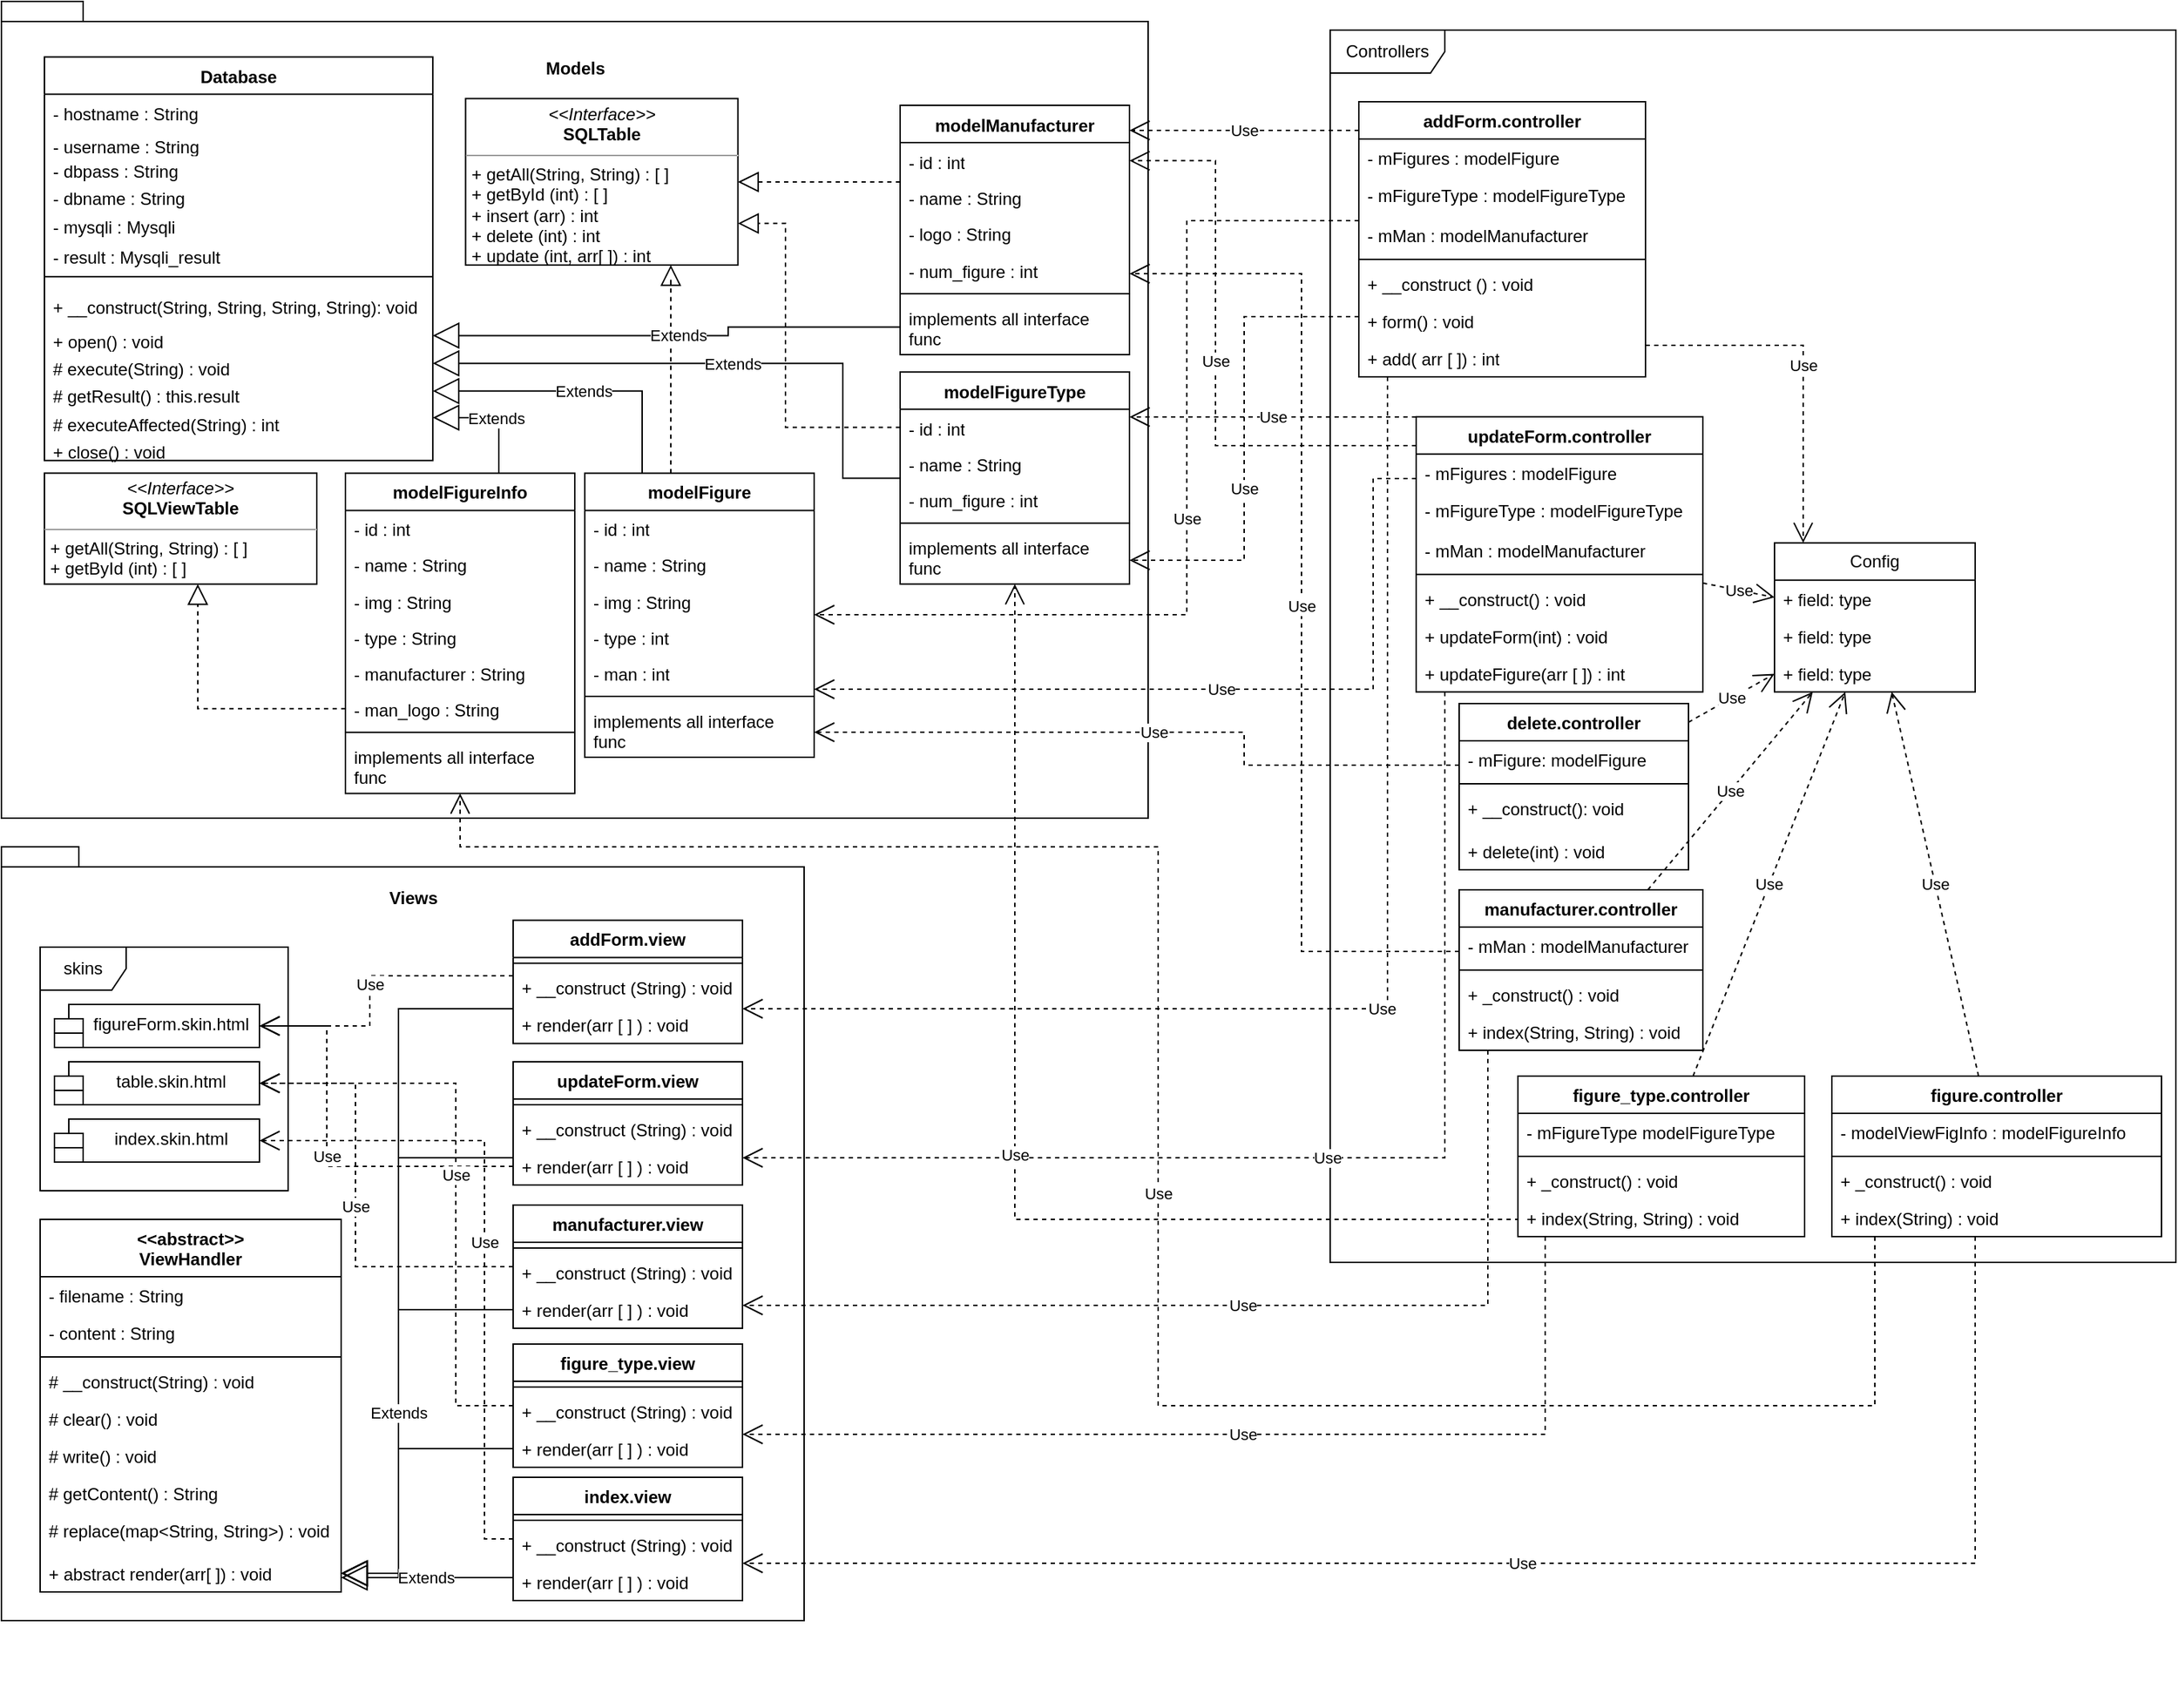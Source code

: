 <mxfile version="21.2.8" type="device">
  <diagram id="C5RBs43oDa-KdzZeNtuy" name="Page-1">
    <mxGraphModel dx="1027" dy="1102" grid="1" gridSize="10" guides="1" tooltips="1" connect="1" arrows="1" fold="1" page="1" pageScale="1" pageWidth="827" pageHeight="1169" math="0" shadow="0">
      <root>
        <mxCell id="WIyWlLk6GJQsqaUBKTNV-0" />
        <mxCell id="WIyWlLk6GJQsqaUBKTNV-1" parent="WIyWlLk6GJQsqaUBKTNV-0" />
        <mxCell id="50frxvUoYiC9IGH64aFu-7" value="" style="group" vertex="1" connectable="0" parent="WIyWlLk6GJQsqaUBKTNV-1">
          <mxGeometry x="13" y="610" width="790" height="600" as="geometry" />
        </mxCell>
        <mxCell id="50frxvUoYiC9IGH64aFu-3" value="" style="shape=folder;fontStyle=1;spacingTop=10;tabWidth=40;tabHeight=14;tabPosition=left;html=1;whiteSpace=wrap;" vertex="1" parent="50frxvUoYiC9IGH64aFu-7">
          <mxGeometry width="560" height="540" as="geometry" />
        </mxCell>
        <mxCell id="50frxvUoYiC9IGH64aFu-4" value="Views" style="text;align=center;fontStyle=1;verticalAlign=middle;spacingLeft=3;spacingRight=3;strokeColor=none;rotatable=0;points=[[0,0.5],[1,0.5]];portConstraint=eastwest;html=1;" vertex="1" parent="50frxvUoYiC9IGH64aFu-7">
          <mxGeometry x="237" y="20" width="100.24" height="31.29" as="geometry" />
        </mxCell>
        <mxCell id="50frxvUoYiC9IGH64aFu-121" value="&amp;lt;&amp;lt;abstract&amp;gt;&amp;gt;&lt;br&gt;ViewHandler" style="swimlane;fontStyle=1;align=center;verticalAlign=top;childLayout=stackLayout;horizontal=1;startSize=40;horizontalStack=0;resizeParent=1;resizeParentMax=0;resizeLast=0;collapsible=1;marginBottom=0;whiteSpace=wrap;html=1;" vertex="1" parent="50frxvUoYiC9IGH64aFu-7">
          <mxGeometry x="27" y="260" width="210" height="260" as="geometry" />
        </mxCell>
        <mxCell id="50frxvUoYiC9IGH64aFu-122" value="- filename : String" style="text;strokeColor=none;fillColor=none;align=left;verticalAlign=top;spacingLeft=4;spacingRight=4;overflow=hidden;rotatable=0;points=[[0,0.5],[1,0.5]];portConstraint=eastwest;whiteSpace=wrap;html=1;" vertex="1" parent="50frxvUoYiC9IGH64aFu-121">
          <mxGeometry y="40" width="210" height="26" as="geometry" />
        </mxCell>
        <mxCell id="50frxvUoYiC9IGH64aFu-125" value="- content : String" style="text;strokeColor=none;fillColor=none;align=left;verticalAlign=top;spacingLeft=4;spacingRight=4;overflow=hidden;rotatable=0;points=[[0,0.5],[1,0.5]];portConstraint=eastwest;whiteSpace=wrap;html=1;" vertex="1" parent="50frxvUoYiC9IGH64aFu-121">
          <mxGeometry y="66" width="210" height="26" as="geometry" />
        </mxCell>
        <mxCell id="50frxvUoYiC9IGH64aFu-123" value="" style="line;strokeWidth=1;fillColor=none;align=left;verticalAlign=middle;spacingTop=-1;spacingLeft=3;spacingRight=3;rotatable=0;labelPosition=right;points=[];portConstraint=eastwest;strokeColor=inherit;" vertex="1" parent="50frxvUoYiC9IGH64aFu-121">
          <mxGeometry y="92" width="210" height="8" as="geometry" />
        </mxCell>
        <mxCell id="50frxvUoYiC9IGH64aFu-124" value="# __construct(String) : void" style="text;strokeColor=none;fillColor=none;align=left;verticalAlign=top;spacingLeft=4;spacingRight=4;overflow=hidden;rotatable=0;points=[[0,0.5],[1,0.5]];portConstraint=eastwest;whiteSpace=wrap;html=1;" vertex="1" parent="50frxvUoYiC9IGH64aFu-121">
          <mxGeometry y="100" width="210" height="26" as="geometry" />
        </mxCell>
        <mxCell id="50frxvUoYiC9IGH64aFu-126" value="# clear() : void" style="text;strokeColor=none;fillColor=none;align=left;verticalAlign=top;spacingLeft=4;spacingRight=4;overflow=hidden;rotatable=0;points=[[0,0.5],[1,0.5]];portConstraint=eastwest;whiteSpace=wrap;html=1;" vertex="1" parent="50frxvUoYiC9IGH64aFu-121">
          <mxGeometry y="126" width="210" height="26" as="geometry" />
        </mxCell>
        <mxCell id="50frxvUoYiC9IGH64aFu-127" value="# write() : void" style="text;strokeColor=none;fillColor=none;align=left;verticalAlign=top;spacingLeft=4;spacingRight=4;overflow=hidden;rotatable=0;points=[[0,0.5],[1,0.5]];portConstraint=eastwest;whiteSpace=wrap;html=1;" vertex="1" parent="50frxvUoYiC9IGH64aFu-121">
          <mxGeometry y="152" width="210" height="26" as="geometry" />
        </mxCell>
        <mxCell id="50frxvUoYiC9IGH64aFu-128" value="# getContent() : String" style="text;strokeColor=none;fillColor=none;align=left;verticalAlign=top;spacingLeft=4;spacingRight=4;overflow=hidden;rotatable=0;points=[[0,0.5],[1,0.5]];portConstraint=eastwest;whiteSpace=wrap;html=1;" vertex="1" parent="50frxvUoYiC9IGH64aFu-121">
          <mxGeometry y="178" width="210" height="26" as="geometry" />
        </mxCell>
        <mxCell id="50frxvUoYiC9IGH64aFu-129" value="# replace(map&amp;lt;String, String&amp;gt;) : void" style="text;strokeColor=none;fillColor=none;align=left;verticalAlign=top;spacingLeft=4;spacingRight=4;overflow=hidden;rotatable=0;points=[[0,0.5],[1,0.5]];portConstraint=eastwest;whiteSpace=wrap;html=1;" vertex="1" parent="50frxvUoYiC9IGH64aFu-121">
          <mxGeometry y="204" width="210" height="30" as="geometry" />
        </mxCell>
        <mxCell id="50frxvUoYiC9IGH64aFu-135" value="+ abstract render(arr[ ]) : void" style="text;strokeColor=none;fillColor=none;align=left;verticalAlign=top;spacingLeft=4;spacingRight=4;overflow=hidden;rotatable=0;points=[[0,0.5],[1,0.5]];portConstraint=eastwest;whiteSpace=wrap;html=1;" vertex="1" parent="50frxvUoYiC9IGH64aFu-121">
          <mxGeometry y="234" width="210" height="26" as="geometry" />
        </mxCell>
        <mxCell id="50frxvUoYiC9IGH64aFu-131" value="skins" style="shape=umlFrame;whiteSpace=wrap;html=1;pointerEvents=0;" vertex="1" parent="50frxvUoYiC9IGH64aFu-7">
          <mxGeometry x="27" y="70" width="173" height="170" as="geometry" />
        </mxCell>
        <mxCell id="50frxvUoYiC9IGH64aFu-132" value="figureForm.skin.html" style="shape=module;align=left;spacingLeft=20;align=center;verticalAlign=top;whiteSpace=wrap;html=1;" vertex="1" parent="50frxvUoYiC9IGH64aFu-7">
          <mxGeometry x="37" y="110" width="143" height="30" as="geometry" />
        </mxCell>
        <mxCell id="50frxvUoYiC9IGH64aFu-133" value="index.skin.html" style="shape=module;align=left;spacingLeft=20;align=center;verticalAlign=top;whiteSpace=wrap;html=1;" vertex="1" parent="50frxvUoYiC9IGH64aFu-7">
          <mxGeometry x="37" y="190" width="143" height="30" as="geometry" />
        </mxCell>
        <mxCell id="50frxvUoYiC9IGH64aFu-134" value="table.skin.html" style="shape=module;align=left;spacingLeft=20;align=center;verticalAlign=top;whiteSpace=wrap;html=1;" vertex="1" parent="50frxvUoYiC9IGH64aFu-7">
          <mxGeometry x="37" y="150" width="143" height="30" as="geometry" />
        </mxCell>
        <mxCell id="50frxvUoYiC9IGH64aFu-136" value="addForm.view" style="swimlane;fontStyle=1;align=center;verticalAlign=top;childLayout=stackLayout;horizontal=1;startSize=26;horizontalStack=0;resizeParent=1;resizeParentMax=0;resizeLast=0;collapsible=1;marginBottom=0;whiteSpace=wrap;html=1;" vertex="1" parent="50frxvUoYiC9IGH64aFu-7">
          <mxGeometry x="357" y="51.29" width="160" height="86" as="geometry" />
        </mxCell>
        <mxCell id="50frxvUoYiC9IGH64aFu-138" value="" style="line;strokeWidth=1;fillColor=none;align=left;verticalAlign=middle;spacingTop=-1;spacingLeft=3;spacingRight=3;rotatable=0;labelPosition=right;points=[];portConstraint=eastwest;strokeColor=inherit;" vertex="1" parent="50frxvUoYiC9IGH64aFu-136">
          <mxGeometry y="26" width="160" height="8" as="geometry" />
        </mxCell>
        <mxCell id="50frxvUoYiC9IGH64aFu-139" value="+ __construct (String) : void" style="text;strokeColor=none;fillColor=none;align=left;verticalAlign=top;spacingLeft=4;spacingRight=4;overflow=hidden;rotatable=0;points=[[0,0.5],[1,0.5]];portConstraint=eastwest;whiteSpace=wrap;html=1;" vertex="1" parent="50frxvUoYiC9IGH64aFu-136">
          <mxGeometry y="34" width="160" height="26" as="geometry" />
        </mxCell>
        <mxCell id="50frxvUoYiC9IGH64aFu-141" value="+ render(arr [ ] ) : void" style="text;strokeColor=none;fillColor=none;align=left;verticalAlign=top;spacingLeft=4;spacingRight=4;overflow=hidden;rotatable=0;points=[[0,0.5],[1,0.5]];portConstraint=eastwest;whiteSpace=wrap;html=1;" vertex="1" parent="50frxvUoYiC9IGH64aFu-136">
          <mxGeometry y="60" width="160" height="26" as="geometry" />
        </mxCell>
        <mxCell id="50frxvUoYiC9IGH64aFu-140" value="Use" style="endArrow=open;endSize=12;dashed=1;html=1;rounded=0;entryX=1;entryY=0.5;entryDx=0;entryDy=0;edgeStyle=orthogonalEdgeStyle;" edge="1" parent="50frxvUoYiC9IGH64aFu-7" source="50frxvUoYiC9IGH64aFu-136" target="50frxvUoYiC9IGH64aFu-132">
          <mxGeometry width="160" relative="1" as="geometry">
            <mxPoint x="257" y="220" as="sourcePoint" />
            <mxPoint x="417" y="220" as="targetPoint" />
            <Array as="points">
              <mxPoint x="257" y="90" />
              <mxPoint x="257" y="125" />
            </Array>
          </mxGeometry>
        </mxCell>
        <mxCell id="50frxvUoYiC9IGH64aFu-150" value="manufacturer.view" style="swimlane;fontStyle=1;align=center;verticalAlign=top;childLayout=stackLayout;horizontal=1;startSize=26;horizontalStack=0;resizeParent=1;resizeParentMax=0;resizeLast=0;collapsible=1;marginBottom=0;whiteSpace=wrap;html=1;" vertex="1" parent="50frxvUoYiC9IGH64aFu-7">
          <mxGeometry x="357" y="250" width="160" height="86" as="geometry" />
        </mxCell>
        <mxCell id="50frxvUoYiC9IGH64aFu-151" value="" style="line;strokeWidth=1;fillColor=none;align=left;verticalAlign=middle;spacingTop=-1;spacingLeft=3;spacingRight=3;rotatable=0;labelPosition=right;points=[];portConstraint=eastwest;strokeColor=inherit;" vertex="1" parent="50frxvUoYiC9IGH64aFu-150">
          <mxGeometry y="26" width="160" height="8" as="geometry" />
        </mxCell>
        <mxCell id="50frxvUoYiC9IGH64aFu-152" value="+ __construct (String) : void" style="text;strokeColor=none;fillColor=none;align=left;verticalAlign=top;spacingLeft=4;spacingRight=4;overflow=hidden;rotatable=0;points=[[0,0.5],[1,0.5]];portConstraint=eastwest;whiteSpace=wrap;html=1;" vertex="1" parent="50frxvUoYiC9IGH64aFu-150">
          <mxGeometry y="34" width="160" height="26" as="geometry" />
        </mxCell>
        <mxCell id="50frxvUoYiC9IGH64aFu-153" value="+ render(arr [ ] ) : void" style="text;strokeColor=none;fillColor=none;align=left;verticalAlign=top;spacingLeft=4;spacingRight=4;overflow=hidden;rotatable=0;points=[[0,0.5],[1,0.5]];portConstraint=eastwest;whiteSpace=wrap;html=1;" vertex="1" parent="50frxvUoYiC9IGH64aFu-150">
          <mxGeometry y="60" width="160" height="26" as="geometry" />
        </mxCell>
        <mxCell id="50frxvUoYiC9IGH64aFu-146" value="index.view" style="swimlane;fontStyle=1;align=center;verticalAlign=top;childLayout=stackLayout;horizontal=1;startSize=26;horizontalStack=0;resizeParent=1;resizeParentMax=0;resizeLast=0;collapsible=1;marginBottom=0;whiteSpace=wrap;html=1;" vertex="1" parent="50frxvUoYiC9IGH64aFu-7">
          <mxGeometry x="357" y="440" width="160" height="86" as="geometry" />
        </mxCell>
        <mxCell id="50frxvUoYiC9IGH64aFu-147" value="" style="line;strokeWidth=1;fillColor=none;align=left;verticalAlign=middle;spacingTop=-1;spacingLeft=3;spacingRight=3;rotatable=0;labelPosition=right;points=[];portConstraint=eastwest;strokeColor=inherit;" vertex="1" parent="50frxvUoYiC9IGH64aFu-146">
          <mxGeometry y="26" width="160" height="8" as="geometry" />
        </mxCell>
        <mxCell id="50frxvUoYiC9IGH64aFu-148" value="+ __construct (String) : void" style="text;strokeColor=none;fillColor=none;align=left;verticalAlign=top;spacingLeft=4;spacingRight=4;overflow=hidden;rotatable=0;points=[[0,0.5],[1,0.5]];portConstraint=eastwest;whiteSpace=wrap;html=1;" vertex="1" parent="50frxvUoYiC9IGH64aFu-146">
          <mxGeometry y="34" width="160" height="26" as="geometry" />
        </mxCell>
        <mxCell id="50frxvUoYiC9IGH64aFu-149" value="+ render(arr [ ] ) : void" style="text;strokeColor=none;fillColor=none;align=left;verticalAlign=top;spacingLeft=4;spacingRight=4;overflow=hidden;rotatable=0;points=[[0,0.5],[1,0.5]];portConstraint=eastwest;whiteSpace=wrap;html=1;" vertex="1" parent="50frxvUoYiC9IGH64aFu-146">
          <mxGeometry y="60" width="160" height="26" as="geometry" />
        </mxCell>
        <mxCell id="50frxvUoYiC9IGH64aFu-142" value="updateForm.view" style="swimlane;fontStyle=1;align=center;verticalAlign=top;childLayout=stackLayout;horizontal=1;startSize=26;horizontalStack=0;resizeParent=1;resizeParentMax=0;resizeLast=0;collapsible=1;marginBottom=0;whiteSpace=wrap;html=1;" vertex="1" parent="50frxvUoYiC9IGH64aFu-7">
          <mxGeometry x="357" y="150" width="160" height="86" as="geometry" />
        </mxCell>
        <mxCell id="50frxvUoYiC9IGH64aFu-143" value="" style="line;strokeWidth=1;fillColor=none;align=left;verticalAlign=middle;spacingTop=-1;spacingLeft=3;spacingRight=3;rotatable=0;labelPosition=right;points=[];portConstraint=eastwest;strokeColor=inherit;" vertex="1" parent="50frxvUoYiC9IGH64aFu-142">
          <mxGeometry y="26" width="160" height="8" as="geometry" />
        </mxCell>
        <mxCell id="50frxvUoYiC9IGH64aFu-144" value="+ __construct (String) : void" style="text;strokeColor=none;fillColor=none;align=left;verticalAlign=top;spacingLeft=4;spacingRight=4;overflow=hidden;rotatable=0;points=[[0,0.5],[1,0.5]];portConstraint=eastwest;whiteSpace=wrap;html=1;" vertex="1" parent="50frxvUoYiC9IGH64aFu-142">
          <mxGeometry y="34" width="160" height="26" as="geometry" />
        </mxCell>
        <mxCell id="50frxvUoYiC9IGH64aFu-145" value="+ render(arr [ ] ) : void" style="text;strokeColor=none;fillColor=none;align=left;verticalAlign=top;spacingLeft=4;spacingRight=4;overflow=hidden;rotatable=0;points=[[0,0.5],[1,0.5]];portConstraint=eastwest;whiteSpace=wrap;html=1;" vertex="1" parent="50frxvUoYiC9IGH64aFu-142">
          <mxGeometry y="60" width="160" height="26" as="geometry" />
        </mxCell>
        <mxCell id="50frxvUoYiC9IGH64aFu-156" value="Use" style="endArrow=open;endSize=12;dashed=1;html=1;rounded=0;edgeStyle=elbowEdgeStyle;exitX=0;exitY=0.5;exitDx=0;exitDy=0;" edge="1" parent="50frxvUoYiC9IGH64aFu-7" source="50frxvUoYiC9IGH64aFu-145" target="50frxvUoYiC9IGH64aFu-132">
          <mxGeometry width="160" relative="1" as="geometry">
            <mxPoint x="367" y="100" as="sourcePoint" />
            <mxPoint x="190" y="135" as="targetPoint" />
            <Array as="points">
              <mxPoint x="227" y="180" />
            </Array>
          </mxGeometry>
        </mxCell>
        <mxCell id="50frxvUoYiC9IGH64aFu-158" value="Use" style="endArrow=open;endSize=12;dashed=1;html=1;rounded=0;edgeStyle=elbowEdgeStyle;" edge="1" parent="50frxvUoYiC9IGH64aFu-7" source="50frxvUoYiC9IGH64aFu-146" target="50frxvUoYiC9IGH64aFu-133">
          <mxGeometry width="160" relative="1" as="geometry">
            <mxPoint x="367" y="227" as="sourcePoint" />
            <mxPoint x="190" y="135" as="targetPoint" />
            <Array as="points">
              <mxPoint x="337" y="370" />
            </Array>
          </mxGeometry>
        </mxCell>
        <mxCell id="50frxvUoYiC9IGH64aFu-160" value="Use" style="endArrow=open;endSize=12;dashed=1;html=1;rounded=0;edgeStyle=elbowEdgeStyle;" edge="1" parent="50frxvUoYiC9IGH64aFu-7" source="50frxvUoYiC9IGH64aFu-150" target="50frxvUoYiC9IGH64aFu-134">
          <mxGeometry width="160" relative="1" as="geometry">
            <mxPoint x="367" y="333" as="sourcePoint" />
            <mxPoint x="190" y="175" as="targetPoint" />
            <Array as="points">
              <mxPoint x="247" y="240" />
            </Array>
          </mxGeometry>
        </mxCell>
        <mxCell id="50frxvUoYiC9IGH64aFu-161" value="figure_type.view" style="swimlane;fontStyle=1;align=center;verticalAlign=top;childLayout=stackLayout;horizontal=1;startSize=26;horizontalStack=0;resizeParent=1;resizeParentMax=0;resizeLast=0;collapsible=1;marginBottom=0;whiteSpace=wrap;html=1;" vertex="1" parent="50frxvUoYiC9IGH64aFu-7">
          <mxGeometry x="357" y="347" width="160" height="86" as="geometry" />
        </mxCell>
        <mxCell id="50frxvUoYiC9IGH64aFu-162" value="" style="line;strokeWidth=1;fillColor=none;align=left;verticalAlign=middle;spacingTop=-1;spacingLeft=3;spacingRight=3;rotatable=0;labelPosition=right;points=[];portConstraint=eastwest;strokeColor=inherit;" vertex="1" parent="50frxvUoYiC9IGH64aFu-161">
          <mxGeometry y="26" width="160" height="8" as="geometry" />
        </mxCell>
        <mxCell id="50frxvUoYiC9IGH64aFu-163" value="+ __construct (String) : void" style="text;strokeColor=none;fillColor=none;align=left;verticalAlign=top;spacingLeft=4;spacingRight=4;overflow=hidden;rotatable=0;points=[[0,0.5],[1,0.5]];portConstraint=eastwest;whiteSpace=wrap;html=1;" vertex="1" parent="50frxvUoYiC9IGH64aFu-161">
          <mxGeometry y="34" width="160" height="26" as="geometry" />
        </mxCell>
        <mxCell id="50frxvUoYiC9IGH64aFu-164" value="+ render(arr [ ] ) : void" style="text;strokeColor=none;fillColor=none;align=left;verticalAlign=top;spacingLeft=4;spacingRight=4;overflow=hidden;rotatable=0;points=[[0,0.5],[1,0.5]];portConstraint=eastwest;whiteSpace=wrap;html=1;" vertex="1" parent="50frxvUoYiC9IGH64aFu-161">
          <mxGeometry y="60" width="160" height="26" as="geometry" />
        </mxCell>
        <mxCell id="50frxvUoYiC9IGH64aFu-165" value="Use" style="endArrow=open;endSize=12;dashed=1;html=1;rounded=0;edgeStyle=elbowEdgeStyle;" edge="1" parent="50frxvUoYiC9IGH64aFu-7" source="50frxvUoYiC9IGH64aFu-161" target="50frxvUoYiC9IGH64aFu-134">
          <mxGeometry width="160" relative="1" as="geometry">
            <mxPoint x="367" y="333" as="sourcePoint" />
            <mxPoint x="190" y="175" as="targetPoint" />
            <Array as="points">
              <mxPoint x="317" y="300" />
            </Array>
          </mxGeometry>
        </mxCell>
        <mxCell id="50frxvUoYiC9IGH64aFu-166" value="" style="endArrow=block;endSize=16;endFill=0;html=1;rounded=0;edgeStyle=orthogonalEdgeStyle;" edge="1" parent="50frxvUoYiC9IGH64aFu-7" source="50frxvUoYiC9IGH64aFu-136" target="50frxvUoYiC9IGH64aFu-135">
          <mxGeometry width="160" relative="1" as="geometry">
            <mxPoint x="257" y="220" as="sourcePoint" />
            <mxPoint x="417" y="220" as="targetPoint" />
            <Array as="points">
              <mxPoint x="277" y="113" />
              <mxPoint x="277" y="507" />
            </Array>
          </mxGeometry>
        </mxCell>
        <mxCell id="50frxvUoYiC9IGH64aFu-170" value="" style="endArrow=block;endSize=16;endFill=0;html=1;rounded=0;entryX=1;entryY=0.5;entryDx=0;entryDy=0;edgeStyle=orthogonalEdgeStyle;" edge="1" parent="50frxvUoYiC9IGH64aFu-7" source="50frxvUoYiC9IGH64aFu-142" target="50frxvUoYiC9IGH64aFu-135">
          <mxGeometry x="0.137" width="160" relative="1" as="geometry">
            <mxPoint x="257" y="220" as="sourcePoint" />
            <mxPoint x="417" y="220" as="targetPoint" />
            <Array as="points">
              <mxPoint x="277" y="217" />
              <mxPoint x="277" y="507" />
            </Array>
            <mxPoint y="1" as="offset" />
          </mxGeometry>
        </mxCell>
        <mxCell id="50frxvUoYiC9IGH64aFu-171" value="Extends" style="endArrow=block;endSize=16;endFill=0;html=1;rounded=0;edgeStyle=orthogonalEdgeStyle;" edge="1" parent="50frxvUoYiC9IGH64aFu-7" source="50frxvUoYiC9IGH64aFu-150" target="50frxvUoYiC9IGH64aFu-135">
          <mxGeometry width="160" relative="1" as="geometry">
            <mxPoint x="257" y="220" as="sourcePoint" />
            <mxPoint x="417" y="220" as="targetPoint" />
            <Array as="points">
              <mxPoint x="277" y="323" />
              <mxPoint x="277" y="507" />
            </Array>
          </mxGeometry>
        </mxCell>
        <mxCell id="50frxvUoYiC9IGH64aFu-172" value="" style="endArrow=block;endSize=16;endFill=0;html=1;rounded=0;edgeStyle=orthogonalEdgeStyle;" edge="1" parent="50frxvUoYiC9IGH64aFu-7" source="50frxvUoYiC9IGH64aFu-161">
          <mxGeometry width="160" relative="1" as="geometry">
            <mxPoint x="257" y="220" as="sourcePoint" />
            <mxPoint x="237" y="510" as="targetPoint" />
            <Array as="points">
              <mxPoint x="277" y="420" />
              <mxPoint x="277" y="510" />
            </Array>
          </mxGeometry>
        </mxCell>
        <mxCell id="50frxvUoYiC9IGH64aFu-173" value="Extends" style="endArrow=block;endSize=16;endFill=0;html=1;rounded=0;edgeStyle=orthogonalEdgeStyle;entryX=1;entryY=0.5;entryDx=0;entryDy=0;" edge="1" parent="50frxvUoYiC9IGH64aFu-7" source="50frxvUoYiC9IGH64aFu-146" target="50frxvUoYiC9IGH64aFu-135">
          <mxGeometry width="160" relative="1" as="geometry">
            <mxPoint x="247" y="350" as="sourcePoint" />
            <mxPoint x="407" y="350" as="targetPoint" />
            <Array as="points">
              <mxPoint x="277" y="510" />
              <mxPoint x="277" y="507" />
            </Array>
          </mxGeometry>
        </mxCell>
        <mxCell id="50frxvUoYiC9IGH64aFu-9" value="" style="group" vertex="1" connectable="0" parent="WIyWlLk6GJQsqaUBKTNV-1">
          <mxGeometry x="13" y="20" width="960" height="610" as="geometry" />
        </mxCell>
        <mxCell id="50frxvUoYiC9IGH64aFu-10" value="" style="shape=folder;fontStyle=1;spacingTop=10;tabWidth=40;tabHeight=14;tabPosition=left;html=1;whiteSpace=wrap;" vertex="1" parent="50frxvUoYiC9IGH64aFu-9">
          <mxGeometry width="800" height="570" as="geometry" />
        </mxCell>
        <mxCell id="50frxvUoYiC9IGH64aFu-11" value="Models" style="text;align=center;fontStyle=1;verticalAlign=middle;spacingLeft=3;spacingRight=3;strokeColor=none;rotatable=0;points=[[0,0.5],[1,0.5]];portConstraint=eastwest;html=1;" vertex="1" parent="50frxvUoYiC9IGH64aFu-9">
          <mxGeometry x="323.81" y="21.402" width="152.381" height="51.161" as="geometry" />
        </mxCell>
        <mxCell id="50frxvUoYiC9IGH64aFu-13" value="Database" style="swimlane;fontStyle=1;align=center;verticalAlign=top;childLayout=stackLayout;horizontal=1;startSize=26;horizontalStack=0;resizeParent=1;resizeParentMax=0;resizeLast=0;collapsible=1;marginBottom=0;whiteSpace=wrap;html=1;" vertex="1" parent="50frxvUoYiC9IGH64aFu-9">
          <mxGeometry x="30" y="38.73" width="270.95" height="281.617" as="geometry" />
        </mxCell>
        <mxCell id="50frxvUoYiC9IGH64aFu-14" value="- hostname : String" style="text;strokeColor=none;fillColor=none;align=left;verticalAlign=top;spacingLeft=4;spacingRight=4;overflow=hidden;rotatable=0;points=[[0,0.5],[1,0.5]];portConstraint=eastwest;whiteSpace=wrap;html=1;" vertex="1" parent="50frxvUoYiC9IGH64aFu-13">
          <mxGeometry y="26" width="270.95" height="23.238" as="geometry" />
        </mxCell>
        <mxCell id="50frxvUoYiC9IGH64aFu-17" value="- username : String" style="text;strokeColor=none;fillColor=none;align=left;verticalAlign=top;spacingLeft=4;spacingRight=4;overflow=hidden;rotatable=0;points=[[0,0.5],[1,0.5]];portConstraint=eastwest;whiteSpace=wrap;html=1;" vertex="1" parent="50frxvUoYiC9IGH64aFu-13">
          <mxGeometry y="49.238" width="270.95" height="16.915" as="geometry" />
        </mxCell>
        <mxCell id="50frxvUoYiC9IGH64aFu-18" value="- dbpass : String" style="text;strokeColor=none;fillColor=none;align=left;verticalAlign=top;spacingLeft=4;spacingRight=4;overflow=hidden;rotatable=0;points=[[0,0.5],[1,0.5]];portConstraint=eastwest;whiteSpace=wrap;html=1;" vertex="1" parent="50frxvUoYiC9IGH64aFu-13">
          <mxGeometry y="66.153" width="270.95" height="19.365" as="geometry" />
        </mxCell>
        <mxCell id="50frxvUoYiC9IGH64aFu-19" value="- dbname : String" style="text;strokeColor=none;fillColor=none;align=left;verticalAlign=top;spacingLeft=4;spacingRight=4;overflow=hidden;rotatable=0;points=[[0,0.5],[1,0.5]];portConstraint=eastwest;whiteSpace=wrap;html=1;" vertex="1" parent="50frxvUoYiC9IGH64aFu-13">
          <mxGeometry y="85.519" width="270.95" height="19.365" as="geometry" />
        </mxCell>
        <mxCell id="50frxvUoYiC9IGH64aFu-20" value="- mysqli : Mysqli" style="text;strokeColor=none;fillColor=none;align=left;verticalAlign=top;spacingLeft=4;spacingRight=4;overflow=hidden;rotatable=0;points=[[0,0.5],[1,0.5]];portConstraint=eastwest;whiteSpace=wrap;html=1;" vertex="1" parent="50frxvUoYiC9IGH64aFu-13">
          <mxGeometry y="104.884" width="270.95" height="21.214" as="geometry" />
        </mxCell>
        <mxCell id="50frxvUoYiC9IGH64aFu-22" value="- result : Mysqli_result" style="text;strokeColor=none;fillColor=none;align=left;verticalAlign=top;spacingLeft=4;spacingRight=4;overflow=hidden;rotatable=0;points=[[0,0.5],[1,0.5]];portConstraint=eastwest;whiteSpace=wrap;html=1;" vertex="1" parent="50frxvUoYiC9IGH64aFu-13">
          <mxGeometry y="126.098" width="270.95" height="19.365" as="geometry" />
        </mxCell>
        <mxCell id="50frxvUoYiC9IGH64aFu-15" value="" style="line;strokeWidth=1;fillColor=none;align=left;verticalAlign=middle;spacingTop=-1;spacingLeft=3;spacingRight=3;rotatable=0;labelPosition=right;points=[];portConstraint=eastwest;strokeColor=inherit;" vertex="1" parent="50frxvUoYiC9IGH64aFu-13">
          <mxGeometry y="145.463" width="270.95" height="15.742" as="geometry" />
        </mxCell>
        <mxCell id="50frxvUoYiC9IGH64aFu-16" value="&lt;font style=&quot;font-size: 12px;&quot;&gt;+ __construct(String, String, String, String): void&lt;/font&gt;" style="text;strokeColor=none;fillColor=none;align=left;verticalAlign=top;spacingLeft=4;spacingRight=4;overflow=hidden;rotatable=0;points=[[0,0.5],[1,0.5]];portConstraint=eastwest;whiteSpace=wrap;html=1;" vertex="1" parent="50frxvUoYiC9IGH64aFu-13">
          <mxGeometry y="161.205" width="270.95" height="23.587" as="geometry" />
        </mxCell>
        <mxCell id="50frxvUoYiC9IGH64aFu-28" value="+ open() : void" style="text;strokeColor=none;fillColor=none;align=left;verticalAlign=top;spacingLeft=4;spacingRight=4;overflow=hidden;rotatable=0;points=[[0,0.5],[1,0.5]];portConstraint=eastwest;whiteSpace=wrap;html=1;" vertex="1" parent="50frxvUoYiC9IGH64aFu-13">
          <mxGeometry y="184.792" width="270.95" height="19.365" as="geometry" />
        </mxCell>
        <mxCell id="50frxvUoYiC9IGH64aFu-24" value="# execute(String) : void" style="text;strokeColor=none;fillColor=none;align=left;verticalAlign=top;spacingLeft=4;spacingRight=4;overflow=hidden;rotatable=0;points=[[0,0.5],[1,0.5]];portConstraint=eastwest;whiteSpace=wrap;html=1;" vertex="1" parent="50frxvUoYiC9IGH64aFu-13">
          <mxGeometry y="204.157" width="270.95" height="19.365" as="geometry" />
        </mxCell>
        <mxCell id="50frxvUoYiC9IGH64aFu-25" value="# getResult() : this.result" style="text;strokeColor=none;fillColor=none;align=left;verticalAlign=top;spacingLeft=4;spacingRight=4;overflow=hidden;rotatable=0;points=[[0,0.5],[1,0.5]];portConstraint=eastwest;whiteSpace=wrap;html=1;" vertex="1" parent="50frxvUoYiC9IGH64aFu-13">
          <mxGeometry y="223.522" width="270.95" height="19.365" as="geometry" />
        </mxCell>
        <mxCell id="50frxvUoYiC9IGH64aFu-26" value="# executeAffected(String) : int" style="text;strokeColor=none;fillColor=none;align=left;verticalAlign=top;spacingLeft=4;spacingRight=4;overflow=hidden;rotatable=0;points=[[0,0.5],[1,0.5]];portConstraint=eastwest;whiteSpace=wrap;html=1;" vertex="1" parent="50frxvUoYiC9IGH64aFu-13">
          <mxGeometry y="242.887" width="270.95" height="19.365" as="geometry" />
        </mxCell>
        <mxCell id="50frxvUoYiC9IGH64aFu-27" value="+ close() : void" style="text;strokeColor=none;fillColor=none;align=left;verticalAlign=top;spacingLeft=4;spacingRight=4;overflow=hidden;rotatable=0;points=[[0,0.5],[1,0.5]];portConstraint=eastwest;whiteSpace=wrap;html=1;" vertex="1" parent="50frxvUoYiC9IGH64aFu-13">
          <mxGeometry y="262.252" width="270.95" height="19.365" as="geometry" />
        </mxCell>
        <mxCell id="50frxvUoYiC9IGH64aFu-29" value="&lt;p style=&quot;margin:0px;margin-top:4px;text-align:center;&quot;&gt;&lt;i&gt;&amp;lt;&amp;lt;Interface&amp;gt;&amp;gt;&lt;/i&gt;&lt;br&gt;&lt;b&gt;SQLTable&lt;/b&gt;&lt;/p&gt;&lt;hr size=&quot;1&quot;&gt;&lt;p style=&quot;margin:0px;margin-left:4px;&quot;&gt;+ getAll(String, String) : [ ]&lt;/p&gt;&lt;p style=&quot;margin:0px;margin-left:4px;&quot;&gt;+ getById (int) : [ ]&lt;/p&gt;&lt;p style=&quot;margin:0px;margin-left:4px;&quot;&gt;+ insert (arr) : int&lt;/p&gt;&lt;p style=&quot;margin:0px;margin-left:4px;&quot;&gt;+ delete (int) : int&lt;/p&gt;&lt;p style=&quot;margin:0px;margin-left:4px;&quot;&gt;+ update (int, arr[ ]) : int&lt;/p&gt;" style="verticalAlign=top;align=left;overflow=fill;fontSize=12;fontFamily=Helvetica;html=1;whiteSpace=wrap;" vertex="1" parent="50frxvUoYiC9IGH64aFu-9">
          <mxGeometry x="323.81" y="67.778" width="190" height="116.19" as="geometry" />
        </mxCell>
        <mxCell id="50frxvUoYiC9IGH64aFu-31" value="&lt;p style=&quot;margin:0px;margin-top:4px;text-align:center;&quot;&gt;&lt;i&gt;&amp;lt;&amp;lt;Interface&amp;gt;&amp;gt;&lt;/i&gt;&lt;br&gt;&lt;b&gt;SQLViewTable&lt;/b&gt;&lt;/p&gt;&lt;hr size=&quot;1&quot;&gt;&lt;p style=&quot;margin:0px;margin-left:4px;&quot;&gt;+ getAll(String, String) : [ ]&lt;/p&gt;&lt;p style=&quot;margin:0px;margin-left:4px;&quot;&gt;+ getById (int) : [ ]&lt;/p&gt;" style="verticalAlign=top;align=left;overflow=fill;fontSize=12;fontFamily=Helvetica;html=1;whiteSpace=wrap;" vertex="1" parent="50frxvUoYiC9IGH64aFu-9">
          <mxGeometry x="30" y="329.206" width="190" height="77.46" as="geometry" />
        </mxCell>
        <mxCell id="50frxvUoYiC9IGH64aFu-32" value="modelFigureInfo" style="swimlane;fontStyle=1;align=center;verticalAlign=top;childLayout=stackLayout;horizontal=1;startSize=26;horizontalStack=0;resizeParent=1;resizeParentMax=0;resizeLast=0;collapsible=1;marginBottom=0;whiteSpace=wrap;html=1;" vertex="1" parent="50frxvUoYiC9IGH64aFu-9">
          <mxGeometry x="240" y="329.206" width="160" height="223.524" as="geometry" />
        </mxCell>
        <mxCell id="50frxvUoYiC9IGH64aFu-33" value="- id : int" style="text;strokeColor=none;fillColor=none;align=left;verticalAlign=top;spacingLeft=4;spacingRight=4;overflow=hidden;rotatable=0;points=[[0,0.5],[1,0.5]];portConstraint=eastwest;whiteSpace=wrap;html=1;" vertex="1" parent="50frxvUoYiC9IGH64aFu-32">
          <mxGeometry y="26" width="160" height="25.175" as="geometry" />
        </mxCell>
        <mxCell id="50frxvUoYiC9IGH64aFu-39" value="- name : String" style="text;strokeColor=none;fillColor=none;align=left;verticalAlign=top;spacingLeft=4;spacingRight=4;overflow=hidden;rotatable=0;points=[[0,0.5],[1,0.5]];portConstraint=eastwest;whiteSpace=wrap;html=1;" vertex="1" parent="50frxvUoYiC9IGH64aFu-32">
          <mxGeometry y="51.175" width="160" height="25.175" as="geometry" />
        </mxCell>
        <mxCell id="50frxvUoYiC9IGH64aFu-40" value="- img : String" style="text;strokeColor=none;fillColor=none;align=left;verticalAlign=top;spacingLeft=4;spacingRight=4;overflow=hidden;rotatable=0;points=[[0,0.5],[1,0.5]];portConstraint=eastwest;whiteSpace=wrap;html=1;" vertex="1" parent="50frxvUoYiC9IGH64aFu-32">
          <mxGeometry y="76.349" width="160" height="25.175" as="geometry" />
        </mxCell>
        <mxCell id="50frxvUoYiC9IGH64aFu-41" value="- type : String" style="text;strokeColor=none;fillColor=none;align=left;verticalAlign=top;spacingLeft=4;spacingRight=4;overflow=hidden;rotatable=0;points=[[0,0.5],[1,0.5]];portConstraint=eastwest;whiteSpace=wrap;html=1;" vertex="1" parent="50frxvUoYiC9IGH64aFu-32">
          <mxGeometry y="101.524" width="160" height="25.175" as="geometry" />
        </mxCell>
        <mxCell id="50frxvUoYiC9IGH64aFu-42" value="- manufacturer : String" style="text;strokeColor=none;fillColor=none;align=left;verticalAlign=top;spacingLeft=4;spacingRight=4;overflow=hidden;rotatable=0;points=[[0,0.5],[1,0.5]];portConstraint=eastwest;whiteSpace=wrap;html=1;" vertex="1" parent="50frxvUoYiC9IGH64aFu-32">
          <mxGeometry y="126.698" width="160" height="25.175" as="geometry" />
        </mxCell>
        <mxCell id="50frxvUoYiC9IGH64aFu-43" value="- man_logo : String" style="text;strokeColor=none;fillColor=none;align=left;verticalAlign=top;spacingLeft=4;spacingRight=4;overflow=hidden;rotatable=0;points=[[0,0.5],[1,0.5]];portConstraint=eastwest;whiteSpace=wrap;html=1;" vertex="1" parent="50frxvUoYiC9IGH64aFu-32">
          <mxGeometry y="151.873" width="160" height="25.175" as="geometry" />
        </mxCell>
        <mxCell id="50frxvUoYiC9IGH64aFu-34" value="" style="line;strokeWidth=1;fillColor=none;align=left;verticalAlign=middle;spacingTop=-1;spacingLeft=3;spacingRight=3;rotatable=0;labelPosition=right;points=[];portConstraint=eastwest;strokeColor=inherit;" vertex="1" parent="50frxvUoYiC9IGH64aFu-32">
          <mxGeometry y="177.048" width="160" height="7.746" as="geometry" />
        </mxCell>
        <mxCell id="50frxvUoYiC9IGH64aFu-35" value="implements all interface func" style="text;strokeColor=none;fillColor=none;align=left;verticalAlign=top;spacingLeft=4;spacingRight=4;overflow=hidden;rotatable=0;points=[[0,0.5],[1,0.5]];portConstraint=eastwest;whiteSpace=wrap;html=1;" vertex="1" parent="50frxvUoYiC9IGH64aFu-32">
          <mxGeometry y="184.794" width="160" height="38.73" as="geometry" />
        </mxCell>
        <mxCell id="50frxvUoYiC9IGH64aFu-37" value="" style="endArrow=block;dashed=1;endFill=0;endSize=12;html=1;rounded=0;edgeStyle=elbowEdgeStyle;" edge="1" parent="50frxvUoYiC9IGH64aFu-9" source="50frxvUoYiC9IGH64aFu-43" target="50frxvUoYiC9IGH64aFu-31">
          <mxGeometry width="160" relative="1" as="geometry">
            <mxPoint x="200" y="280.794" as="sourcePoint" />
            <mxPoint x="360" y="280.794" as="targetPoint" />
            <Array as="points">
              <mxPoint x="137" y="455.079" />
            </Array>
          </mxGeometry>
        </mxCell>
        <mxCell id="50frxvUoYiC9IGH64aFu-38" value="Extends" style="endArrow=block;endSize=16;endFill=0;html=1;rounded=0;edgeStyle=orthogonalEdgeStyle;" edge="1" parent="50frxvUoYiC9IGH64aFu-9" source="50frxvUoYiC9IGH64aFu-32" target="50frxvUoYiC9IGH64aFu-13">
          <mxGeometry x="-0.03" width="160" relative="1" as="geometry">
            <mxPoint x="200" y="280.794" as="sourcePoint" />
            <mxPoint x="360" y="280.794" as="targetPoint" />
            <Array as="points">
              <mxPoint x="347" y="290.476" />
            </Array>
            <mxPoint as="offset" />
          </mxGeometry>
        </mxCell>
        <mxCell id="50frxvUoYiC9IGH64aFu-44" value="modelFigure" style="swimlane;fontStyle=1;align=center;verticalAlign=top;childLayout=stackLayout;horizontal=1;startSize=26;horizontalStack=0;resizeParent=1;resizeParentMax=0;resizeLast=0;collapsible=1;marginBottom=0;whiteSpace=wrap;html=1;" vertex="1" parent="50frxvUoYiC9IGH64aFu-9">
          <mxGeometry x="407" y="329.211" width="160" height="198.349" as="geometry" />
        </mxCell>
        <mxCell id="50frxvUoYiC9IGH64aFu-45" value="- id : int" style="text;strokeColor=none;fillColor=none;align=left;verticalAlign=top;spacingLeft=4;spacingRight=4;overflow=hidden;rotatable=0;points=[[0,0.5],[1,0.5]];portConstraint=eastwest;whiteSpace=wrap;html=1;" vertex="1" parent="50frxvUoYiC9IGH64aFu-44">
          <mxGeometry y="26" width="160" height="25.175" as="geometry" />
        </mxCell>
        <mxCell id="50frxvUoYiC9IGH64aFu-48" value="- name : String" style="text;strokeColor=none;fillColor=none;align=left;verticalAlign=top;spacingLeft=4;spacingRight=4;overflow=hidden;rotatable=0;points=[[0,0.5],[1,0.5]];portConstraint=eastwest;whiteSpace=wrap;html=1;" vertex="1" parent="50frxvUoYiC9IGH64aFu-44">
          <mxGeometry y="51.175" width="160" height="25.175" as="geometry" />
        </mxCell>
        <mxCell id="50frxvUoYiC9IGH64aFu-49" value="- img : String" style="text;strokeColor=none;fillColor=none;align=left;verticalAlign=top;spacingLeft=4;spacingRight=4;overflow=hidden;rotatable=0;points=[[0,0.5],[1,0.5]];portConstraint=eastwest;whiteSpace=wrap;html=1;" vertex="1" parent="50frxvUoYiC9IGH64aFu-44">
          <mxGeometry y="76.349" width="160" height="25.175" as="geometry" />
        </mxCell>
        <mxCell id="50frxvUoYiC9IGH64aFu-50" value="- type : int" style="text;strokeColor=none;fillColor=none;align=left;verticalAlign=top;spacingLeft=4;spacingRight=4;overflow=hidden;rotatable=0;points=[[0,0.5],[1,0.5]];portConstraint=eastwest;whiteSpace=wrap;html=1;" vertex="1" parent="50frxvUoYiC9IGH64aFu-44">
          <mxGeometry y="101.524" width="160" height="25.175" as="geometry" />
        </mxCell>
        <mxCell id="50frxvUoYiC9IGH64aFu-51" value="- man : int" style="text;strokeColor=none;fillColor=none;align=left;verticalAlign=top;spacingLeft=4;spacingRight=4;overflow=hidden;rotatable=0;points=[[0,0.5],[1,0.5]];portConstraint=eastwest;whiteSpace=wrap;html=1;" vertex="1" parent="50frxvUoYiC9IGH64aFu-44">
          <mxGeometry y="126.698" width="160" height="25.175" as="geometry" />
        </mxCell>
        <mxCell id="50frxvUoYiC9IGH64aFu-46" value="" style="line;strokeWidth=1;fillColor=none;align=left;verticalAlign=middle;spacingTop=-1;spacingLeft=3;spacingRight=3;rotatable=0;labelPosition=right;points=[];portConstraint=eastwest;strokeColor=inherit;" vertex="1" parent="50frxvUoYiC9IGH64aFu-44">
          <mxGeometry y="151.873" width="160" height="7.746" as="geometry" />
        </mxCell>
        <mxCell id="50frxvUoYiC9IGH64aFu-47" value="implements all interface func" style="text;strokeColor=none;fillColor=none;align=left;verticalAlign=top;spacingLeft=4;spacingRight=4;overflow=hidden;rotatable=0;points=[[0,0.5],[1,0.5]];portConstraint=eastwest;whiteSpace=wrap;html=1;" vertex="1" parent="50frxvUoYiC9IGH64aFu-44">
          <mxGeometry y="159.619" width="160" height="38.73" as="geometry" />
        </mxCell>
        <mxCell id="50frxvUoYiC9IGH64aFu-52" value="Extends" style="endArrow=block;endSize=16;endFill=0;html=1;rounded=0;edgeStyle=orthogonalEdgeStyle;exitX=0.25;exitY=0;exitDx=0;exitDy=0;entryX=1;entryY=0.5;entryDx=0;entryDy=0;" edge="1" parent="50frxvUoYiC9IGH64aFu-9" source="50frxvUoYiC9IGH64aFu-44" target="50frxvUoYiC9IGH64aFu-25">
          <mxGeometry x="-0.03" width="160" relative="1" as="geometry">
            <mxPoint x="357" y="338.889" as="sourcePoint" />
            <mxPoint x="311" y="300.159" as="targetPoint" />
            <Array as="points">
              <mxPoint x="447" y="271.111" />
            </Array>
            <mxPoint as="offset" />
          </mxGeometry>
        </mxCell>
        <mxCell id="50frxvUoYiC9IGH64aFu-53" value="" style="endArrow=block;dashed=1;endFill=0;endSize=12;html=1;rounded=0;edgeStyle=elbowEdgeStyle;" edge="1" parent="50frxvUoYiC9IGH64aFu-9" source="50frxvUoYiC9IGH64aFu-44" target="50frxvUoYiC9IGH64aFu-29">
          <mxGeometry width="160" relative="1" as="geometry">
            <mxPoint x="250" y="502.524" as="sourcePoint" />
            <mxPoint x="147" y="416.349" as="targetPoint" />
            <Array as="points">
              <mxPoint x="467" y="193.651" />
              <mxPoint x="477" y="348.571" />
            </Array>
          </mxGeometry>
        </mxCell>
        <mxCell id="50frxvUoYiC9IGH64aFu-54" value="modelFigureType" style="swimlane;fontStyle=1;align=center;verticalAlign=top;childLayout=stackLayout;horizontal=1;startSize=26;horizontalStack=0;resizeParent=1;resizeParentMax=0;resizeLast=0;collapsible=1;marginBottom=0;whiteSpace=wrap;html=1;" vertex="1" parent="50frxvUoYiC9IGH64aFu-9">
          <mxGeometry x="627" y="258.671" width="160" height="148" as="geometry" />
        </mxCell>
        <mxCell id="50frxvUoYiC9IGH64aFu-55" value="- id : int" style="text;strokeColor=none;fillColor=none;align=left;verticalAlign=top;spacingLeft=4;spacingRight=4;overflow=hidden;rotatable=0;points=[[0,0.5],[1,0.5]];portConstraint=eastwest;whiteSpace=wrap;html=1;" vertex="1" parent="50frxvUoYiC9IGH64aFu-54">
          <mxGeometry y="26" width="160" height="25.175" as="geometry" />
        </mxCell>
        <mxCell id="50frxvUoYiC9IGH64aFu-56" value="- name : String" style="text;strokeColor=none;fillColor=none;align=left;verticalAlign=top;spacingLeft=4;spacingRight=4;overflow=hidden;rotatable=0;points=[[0,0.5],[1,0.5]];portConstraint=eastwest;whiteSpace=wrap;html=1;" vertex="1" parent="50frxvUoYiC9IGH64aFu-54">
          <mxGeometry y="51.175" width="160" height="25.175" as="geometry" />
        </mxCell>
        <mxCell id="50frxvUoYiC9IGH64aFu-57" value="- num_figure : int" style="text;strokeColor=none;fillColor=none;align=left;verticalAlign=top;spacingLeft=4;spacingRight=4;overflow=hidden;rotatable=0;points=[[0,0.5],[1,0.5]];portConstraint=eastwest;whiteSpace=wrap;html=1;" vertex="1" parent="50frxvUoYiC9IGH64aFu-54">
          <mxGeometry y="76.349" width="160" height="25.175" as="geometry" />
        </mxCell>
        <mxCell id="50frxvUoYiC9IGH64aFu-60" value="" style="line;strokeWidth=1;fillColor=none;align=left;verticalAlign=middle;spacingTop=-1;spacingLeft=3;spacingRight=3;rotatable=0;labelPosition=right;points=[];portConstraint=eastwest;strokeColor=inherit;" vertex="1" parent="50frxvUoYiC9IGH64aFu-54">
          <mxGeometry y="101.524" width="160" height="7.746" as="geometry" />
        </mxCell>
        <mxCell id="50frxvUoYiC9IGH64aFu-61" value="implements all interface func" style="text;strokeColor=none;fillColor=none;align=left;verticalAlign=top;spacingLeft=4;spacingRight=4;overflow=hidden;rotatable=0;points=[[0,0.5],[1,0.5]];portConstraint=eastwest;whiteSpace=wrap;html=1;" vertex="1" parent="50frxvUoYiC9IGH64aFu-54">
          <mxGeometry y="109.27" width="160" height="38.73" as="geometry" />
        </mxCell>
        <mxCell id="50frxvUoYiC9IGH64aFu-62" value="Extends" style="endArrow=block;endSize=16;endFill=0;html=1;rounded=0;edgeStyle=orthogonalEdgeStyle;entryX=1;entryY=0.5;entryDx=0;entryDy=0;" edge="1" parent="50frxvUoYiC9IGH64aFu-9" source="50frxvUoYiC9IGH64aFu-54" target="50frxvUoYiC9IGH64aFu-24">
          <mxGeometry x="-0.03" width="160" relative="1" as="geometry">
            <mxPoint x="457" y="364.063" as="sourcePoint" />
            <mxPoint x="311" y="280.794" as="targetPoint" />
            <Array as="points">
              <mxPoint x="587" y="333" />
              <mxPoint x="587" y="253" />
            </Array>
            <mxPoint as="offset" />
          </mxGeometry>
        </mxCell>
        <mxCell id="50frxvUoYiC9IGH64aFu-63" value="" style="endArrow=block;dashed=1;endFill=0;endSize=12;html=1;rounded=0;edgeStyle=elbowEdgeStyle;exitX=0;exitY=0.5;exitDx=0;exitDy=0;entryX=1;entryY=0.75;entryDx=0;entryDy=0;" edge="1" parent="50frxvUoYiC9IGH64aFu-9" source="50frxvUoYiC9IGH64aFu-55" target="50frxvUoYiC9IGH64aFu-29">
          <mxGeometry width="160" relative="1" as="geometry">
            <mxPoint x="477" y="364.063" as="sourcePoint" />
            <mxPoint x="557" y="77.46" as="targetPoint" />
            <Array as="points">
              <mxPoint x="547" y="170" />
              <mxPoint x="577" y="180" />
              <mxPoint x="607" y="210" />
              <mxPoint x="617" y="271.111" />
              <mxPoint x="657" y="251.746" />
              <mxPoint x="487" y="358.254" />
            </Array>
          </mxGeometry>
        </mxCell>
        <mxCell id="50frxvUoYiC9IGH64aFu-112" value="modelManufacturer" style="swimlane;fontStyle=1;align=center;verticalAlign=top;childLayout=stackLayout;horizontal=1;startSize=26;horizontalStack=0;resizeParent=1;resizeParentMax=0;resizeLast=0;collapsible=1;marginBottom=0;whiteSpace=wrap;html=1;" vertex="1" parent="50frxvUoYiC9IGH64aFu-9">
          <mxGeometry x="627" y="72.561" width="160" height="174" as="geometry" />
        </mxCell>
        <mxCell id="50frxvUoYiC9IGH64aFu-113" value="- id : int" style="text;strokeColor=none;fillColor=none;align=left;verticalAlign=top;spacingLeft=4;spacingRight=4;overflow=hidden;rotatable=0;points=[[0,0.5],[1,0.5]];portConstraint=eastwest;whiteSpace=wrap;html=1;" vertex="1" parent="50frxvUoYiC9IGH64aFu-112">
          <mxGeometry y="26" width="160" height="25.175" as="geometry" />
        </mxCell>
        <mxCell id="50frxvUoYiC9IGH64aFu-114" value="- name : String" style="text;strokeColor=none;fillColor=none;align=left;verticalAlign=top;spacingLeft=4;spacingRight=4;overflow=hidden;rotatable=0;points=[[0,0.5],[1,0.5]];portConstraint=eastwest;whiteSpace=wrap;html=1;" vertex="1" parent="50frxvUoYiC9IGH64aFu-112">
          <mxGeometry y="51.175" width="160" height="25.175" as="geometry" />
        </mxCell>
        <mxCell id="50frxvUoYiC9IGH64aFu-118" value="- logo : String" style="text;strokeColor=none;fillColor=none;align=left;verticalAlign=top;spacingLeft=4;spacingRight=4;overflow=hidden;rotatable=0;points=[[0,0.5],[1,0.5]];portConstraint=eastwest;whiteSpace=wrap;html=1;" vertex="1" parent="50frxvUoYiC9IGH64aFu-112">
          <mxGeometry y="76.349" width="160" height="26" as="geometry" />
        </mxCell>
        <mxCell id="50frxvUoYiC9IGH64aFu-115" value="- num_figure : int" style="text;strokeColor=none;fillColor=none;align=left;verticalAlign=top;spacingLeft=4;spacingRight=4;overflow=hidden;rotatable=0;points=[[0,0.5],[1,0.5]];portConstraint=eastwest;whiteSpace=wrap;html=1;" vertex="1" parent="50frxvUoYiC9IGH64aFu-112">
          <mxGeometry y="102.349" width="160" height="25.175" as="geometry" />
        </mxCell>
        <mxCell id="50frxvUoYiC9IGH64aFu-116" value="" style="line;strokeWidth=1;fillColor=none;align=left;verticalAlign=middle;spacingTop=-1;spacingLeft=3;spacingRight=3;rotatable=0;labelPosition=right;points=[];portConstraint=eastwest;strokeColor=inherit;" vertex="1" parent="50frxvUoYiC9IGH64aFu-112">
          <mxGeometry y="127.524" width="160" height="7.746" as="geometry" />
        </mxCell>
        <mxCell id="50frxvUoYiC9IGH64aFu-117" value="implements all interface func" style="text;strokeColor=none;fillColor=none;align=left;verticalAlign=top;spacingLeft=4;spacingRight=4;overflow=hidden;rotatable=0;points=[[0,0.5],[1,0.5]];portConstraint=eastwest;whiteSpace=wrap;html=1;" vertex="1" parent="50frxvUoYiC9IGH64aFu-112">
          <mxGeometry y="135.27" width="160" height="38.73" as="geometry" />
        </mxCell>
        <mxCell id="50frxvUoYiC9IGH64aFu-119" value="Extends" style="endArrow=block;endSize=16;endFill=0;html=1;rounded=0;edgeStyle=orthogonalEdgeStyle;entryX=1;entryY=0.5;entryDx=0;entryDy=0;exitX=0;exitY=0.5;exitDx=0;exitDy=0;" edge="1" parent="50frxvUoYiC9IGH64aFu-9" source="50frxvUoYiC9IGH64aFu-117" target="50frxvUoYiC9IGH64aFu-28">
          <mxGeometry x="-0.03" width="160" relative="1" as="geometry">
            <mxPoint x="637" y="343" as="sourcePoint" />
            <mxPoint x="311" y="263" as="targetPoint" />
            <Array as="points">
              <mxPoint x="507" y="227" />
              <mxPoint x="507" y="233" />
            </Array>
            <mxPoint as="offset" />
          </mxGeometry>
        </mxCell>
        <mxCell id="50frxvUoYiC9IGH64aFu-120" value="" style="endArrow=block;dashed=1;endFill=0;endSize=12;html=1;rounded=0;edgeStyle=elbowEdgeStyle;" edge="1" parent="50frxvUoYiC9IGH64aFu-9" source="50frxvUoYiC9IGH64aFu-112" target="50frxvUoYiC9IGH64aFu-29">
          <mxGeometry width="160" relative="1" as="geometry">
            <mxPoint x="637" y="307" as="sourcePoint" />
            <mxPoint x="524" y="165" as="targetPoint" />
            <Array as="points">
              <mxPoint x="577" y="126" />
              <mxPoint x="587" y="190" />
              <mxPoint x="617" y="220" />
              <mxPoint x="627" y="281.111" />
              <mxPoint x="667" y="261.746" />
              <mxPoint x="497" y="368.254" />
            </Array>
          </mxGeometry>
        </mxCell>
        <mxCell id="50frxvUoYiC9IGH64aFu-174" value="Controllers" style="shape=umlFrame;whiteSpace=wrap;html=1;pointerEvents=0;width=80;height=30;" vertex="1" parent="WIyWlLk6GJQsqaUBKTNV-1">
          <mxGeometry x="940" y="40" width="590" height="860" as="geometry" />
        </mxCell>
        <mxCell id="50frxvUoYiC9IGH64aFu-175" value="addForm.controller" style="swimlane;fontStyle=1;align=center;verticalAlign=top;childLayout=stackLayout;horizontal=1;startSize=26;horizontalStack=0;resizeParent=1;resizeParentMax=0;resizeLast=0;collapsible=1;marginBottom=0;whiteSpace=wrap;html=1;" vertex="1" parent="WIyWlLk6GJQsqaUBKTNV-1">
          <mxGeometry x="960" y="90" width="200" height="192" as="geometry" />
        </mxCell>
        <mxCell id="50frxvUoYiC9IGH64aFu-176" value="- mFigures : modelFigure" style="text;strokeColor=none;fillColor=none;align=left;verticalAlign=top;spacingLeft=4;spacingRight=4;overflow=hidden;rotatable=0;points=[[0,0.5],[1,0.5]];portConstraint=eastwest;whiteSpace=wrap;html=1;" vertex="1" parent="50frxvUoYiC9IGH64aFu-175">
          <mxGeometry y="26" width="200" height="26" as="geometry" />
        </mxCell>
        <mxCell id="50frxvUoYiC9IGH64aFu-179" value="- mFigureType : modelFigureType" style="text;strokeColor=none;fillColor=none;align=left;verticalAlign=top;spacingLeft=4;spacingRight=4;overflow=hidden;rotatable=0;points=[[0,0.5],[1,0.5]];portConstraint=eastwest;whiteSpace=wrap;html=1;" vertex="1" parent="50frxvUoYiC9IGH64aFu-175">
          <mxGeometry y="52" width="200" height="28" as="geometry" />
        </mxCell>
        <mxCell id="50frxvUoYiC9IGH64aFu-180" value="- mMan : modelManufacturer" style="text;strokeColor=none;fillColor=none;align=left;verticalAlign=top;spacingLeft=4;spacingRight=4;overflow=hidden;rotatable=0;points=[[0,0.5],[1,0.5]];portConstraint=eastwest;whiteSpace=wrap;html=1;" vertex="1" parent="50frxvUoYiC9IGH64aFu-175">
          <mxGeometry y="80" width="200" height="26" as="geometry" />
        </mxCell>
        <mxCell id="50frxvUoYiC9IGH64aFu-177" value="" style="line;strokeWidth=1;fillColor=none;align=left;verticalAlign=middle;spacingTop=-1;spacingLeft=3;spacingRight=3;rotatable=0;labelPosition=right;points=[];portConstraint=eastwest;strokeColor=inherit;" vertex="1" parent="50frxvUoYiC9IGH64aFu-175">
          <mxGeometry y="106" width="200" height="8" as="geometry" />
        </mxCell>
        <mxCell id="50frxvUoYiC9IGH64aFu-205" value="+ __construct () : void" style="text;strokeColor=none;fillColor=none;align=left;verticalAlign=top;spacingLeft=4;spacingRight=4;overflow=hidden;rotatable=0;points=[[0,0.5],[1,0.5]];portConstraint=eastwest;whiteSpace=wrap;html=1;" vertex="1" parent="50frxvUoYiC9IGH64aFu-175">
          <mxGeometry y="114" width="200" height="26" as="geometry" />
        </mxCell>
        <mxCell id="50frxvUoYiC9IGH64aFu-178" value="+ form() : void" style="text;strokeColor=none;fillColor=none;align=left;verticalAlign=top;spacingLeft=4;spacingRight=4;overflow=hidden;rotatable=0;points=[[0,0.5],[1,0.5]];portConstraint=eastwest;whiteSpace=wrap;html=1;" vertex="1" parent="50frxvUoYiC9IGH64aFu-175">
          <mxGeometry y="140" width="200" height="26" as="geometry" />
        </mxCell>
        <mxCell id="50frxvUoYiC9IGH64aFu-181" value="+ add( arr [ ]) : int" style="text;strokeColor=none;fillColor=none;align=left;verticalAlign=top;spacingLeft=4;spacingRight=4;overflow=hidden;rotatable=0;points=[[0,0.5],[1,0.5]];portConstraint=eastwest;whiteSpace=wrap;html=1;" vertex="1" parent="50frxvUoYiC9IGH64aFu-175">
          <mxGeometry y="166" width="200" height="26" as="geometry" />
        </mxCell>
        <mxCell id="50frxvUoYiC9IGH64aFu-182" value="Use" style="endArrow=open;endSize=12;dashed=1;html=1;rounded=0;edgeStyle=orthogonalEdgeStyle;" edge="1" parent="WIyWlLk6GJQsqaUBKTNV-1" source="50frxvUoYiC9IGH64aFu-175" target="50frxvUoYiC9IGH64aFu-44">
          <mxGeometry width="160" relative="1" as="geometry">
            <mxPoint x="560" y="600" as="sourcePoint" />
            <mxPoint x="720" y="600" as="targetPoint" />
            <Array as="points">
              <mxPoint x="840" y="173" />
              <mxPoint x="840" y="448" />
            </Array>
          </mxGeometry>
        </mxCell>
        <mxCell id="50frxvUoYiC9IGH64aFu-183" value="Use" style="endArrow=open;endSize=12;dashed=1;html=1;rounded=0;edgeStyle=orthogonalEdgeStyle;" edge="1" parent="WIyWlLk6GJQsqaUBKTNV-1" source="50frxvUoYiC9IGH64aFu-175" target="50frxvUoYiC9IGH64aFu-54">
          <mxGeometry x="0.212" width="160" relative="1" as="geometry">
            <mxPoint x="850" y="700" as="sourcePoint" />
            <mxPoint x="590" y="458" as="targetPoint" />
            <Array as="points">
              <mxPoint x="880" y="240" />
              <mxPoint x="880" y="410" />
            </Array>
            <mxPoint as="offset" />
          </mxGeometry>
        </mxCell>
        <mxCell id="50frxvUoYiC9IGH64aFu-184" value="Use" style="endArrow=open;endSize=12;dashed=1;html=1;rounded=0;edgeStyle=orthogonalEdgeStyle;" edge="1" parent="WIyWlLk6GJQsqaUBKTNV-1" source="50frxvUoYiC9IGH64aFu-175" target="50frxvUoYiC9IGH64aFu-112">
          <mxGeometry width="160" relative="1" as="geometry">
            <mxPoint x="890" y="700" as="sourcePoint" />
            <mxPoint x="810" y="420" as="targetPoint" />
            <Array as="points">
              <mxPoint x="950" y="110" />
              <mxPoint x="950" y="110" />
            </Array>
          </mxGeometry>
        </mxCell>
        <mxCell id="50frxvUoYiC9IGH64aFu-185" value="Use" style="endArrow=open;endSize=12;dashed=1;html=1;rounded=0;edgeStyle=orthogonalEdgeStyle;" edge="1" parent="WIyWlLk6GJQsqaUBKTNV-1" source="50frxvUoYiC9IGH64aFu-175" target="50frxvUoYiC9IGH64aFu-136">
          <mxGeometry width="160" relative="1" as="geometry">
            <mxPoint x="430" y="730" as="sourcePoint" />
            <mxPoint x="590" y="730" as="targetPoint" />
            <Array as="points">
              <mxPoint x="980" y="723" />
            </Array>
          </mxGeometry>
        </mxCell>
        <mxCell id="50frxvUoYiC9IGH64aFu-186" value="Config" style="swimlane;fontStyle=0;childLayout=stackLayout;horizontal=1;startSize=26;fillColor=none;horizontalStack=0;resizeParent=1;resizeParentMax=0;resizeLast=0;collapsible=1;marginBottom=0;whiteSpace=wrap;html=1;" vertex="1" parent="WIyWlLk6GJQsqaUBKTNV-1">
          <mxGeometry x="1250" y="397.91" width="140" height="104" as="geometry" />
        </mxCell>
        <mxCell id="50frxvUoYiC9IGH64aFu-187" value="+ field: type" style="text;strokeColor=none;fillColor=none;align=left;verticalAlign=top;spacingLeft=4;spacingRight=4;overflow=hidden;rotatable=0;points=[[0,0.5],[1,0.5]];portConstraint=eastwest;whiteSpace=wrap;html=1;" vertex="1" parent="50frxvUoYiC9IGH64aFu-186">
          <mxGeometry y="26" width="140" height="26" as="geometry" />
        </mxCell>
        <mxCell id="50frxvUoYiC9IGH64aFu-188" value="+ field: type" style="text;strokeColor=none;fillColor=none;align=left;verticalAlign=top;spacingLeft=4;spacingRight=4;overflow=hidden;rotatable=0;points=[[0,0.5],[1,0.5]];portConstraint=eastwest;whiteSpace=wrap;html=1;" vertex="1" parent="50frxvUoYiC9IGH64aFu-186">
          <mxGeometry y="52" width="140" height="26" as="geometry" />
        </mxCell>
        <mxCell id="50frxvUoYiC9IGH64aFu-189" value="+ field: type" style="text;strokeColor=none;fillColor=none;align=left;verticalAlign=top;spacingLeft=4;spacingRight=4;overflow=hidden;rotatable=0;points=[[0,0.5],[1,0.5]];portConstraint=eastwest;whiteSpace=wrap;html=1;" vertex="1" parent="50frxvUoYiC9IGH64aFu-186">
          <mxGeometry y="78" width="140" height="26" as="geometry" />
        </mxCell>
        <mxCell id="50frxvUoYiC9IGH64aFu-190" value="updateForm.controller" style="swimlane;fontStyle=1;align=center;verticalAlign=top;childLayout=stackLayout;horizontal=1;startSize=26;horizontalStack=0;resizeParent=1;resizeParentMax=0;resizeLast=0;collapsible=1;marginBottom=0;whiteSpace=wrap;html=1;" vertex="1" parent="WIyWlLk6GJQsqaUBKTNV-1">
          <mxGeometry x="1000" y="309.91" width="200" height="192" as="geometry" />
        </mxCell>
        <mxCell id="50frxvUoYiC9IGH64aFu-191" value="- mFigures : modelFigure" style="text;strokeColor=none;fillColor=none;align=left;verticalAlign=top;spacingLeft=4;spacingRight=4;overflow=hidden;rotatable=0;points=[[0,0.5],[1,0.5]];portConstraint=eastwest;whiteSpace=wrap;html=1;" vertex="1" parent="50frxvUoYiC9IGH64aFu-190">
          <mxGeometry y="26" width="200" height="26" as="geometry" />
        </mxCell>
        <mxCell id="50frxvUoYiC9IGH64aFu-192" value="- mFigureType : modelFigureType" style="text;strokeColor=none;fillColor=none;align=left;verticalAlign=top;spacingLeft=4;spacingRight=4;overflow=hidden;rotatable=0;points=[[0,0.5],[1,0.5]];portConstraint=eastwest;whiteSpace=wrap;html=1;" vertex="1" parent="50frxvUoYiC9IGH64aFu-190">
          <mxGeometry y="52" width="200" height="28" as="geometry" />
        </mxCell>
        <mxCell id="50frxvUoYiC9IGH64aFu-193" value="- mMan : modelManufacturer" style="text;strokeColor=none;fillColor=none;align=left;verticalAlign=top;spacingLeft=4;spacingRight=4;overflow=hidden;rotatable=0;points=[[0,0.5],[1,0.5]];portConstraint=eastwest;whiteSpace=wrap;html=1;" vertex="1" parent="50frxvUoYiC9IGH64aFu-190">
          <mxGeometry y="80" width="200" height="26" as="geometry" />
        </mxCell>
        <mxCell id="50frxvUoYiC9IGH64aFu-194" value="" style="line;strokeWidth=1;fillColor=none;align=left;verticalAlign=middle;spacingTop=-1;spacingLeft=3;spacingRight=3;rotatable=0;labelPosition=right;points=[];portConstraint=eastwest;strokeColor=inherit;" vertex="1" parent="50frxvUoYiC9IGH64aFu-190">
          <mxGeometry y="106" width="200" height="8" as="geometry" />
        </mxCell>
        <mxCell id="50frxvUoYiC9IGH64aFu-206" value="+ __construct() : void" style="text;strokeColor=none;fillColor=none;align=left;verticalAlign=top;spacingLeft=4;spacingRight=4;overflow=hidden;rotatable=0;points=[[0,0.5],[1,0.5]];portConstraint=eastwest;whiteSpace=wrap;html=1;" vertex="1" parent="50frxvUoYiC9IGH64aFu-190">
          <mxGeometry y="114" width="200" height="26" as="geometry" />
        </mxCell>
        <mxCell id="50frxvUoYiC9IGH64aFu-195" value="+ updateForm(int) : void" style="text;strokeColor=none;fillColor=none;align=left;verticalAlign=top;spacingLeft=4;spacingRight=4;overflow=hidden;rotatable=0;points=[[0,0.5],[1,0.5]];portConstraint=eastwest;whiteSpace=wrap;html=1;" vertex="1" parent="50frxvUoYiC9IGH64aFu-190">
          <mxGeometry y="140" width="200" height="26" as="geometry" />
        </mxCell>
        <mxCell id="50frxvUoYiC9IGH64aFu-196" value="+ updateFigure(arr [ ]) : int" style="text;strokeColor=none;fillColor=none;align=left;verticalAlign=top;spacingLeft=4;spacingRight=4;overflow=hidden;rotatable=0;points=[[0,0.5],[1,0.5]];portConstraint=eastwest;whiteSpace=wrap;html=1;" vertex="1" parent="50frxvUoYiC9IGH64aFu-190">
          <mxGeometry y="166" width="200" height="26" as="geometry" />
        </mxCell>
        <mxCell id="50frxvUoYiC9IGH64aFu-197" value="Use" style="endArrow=open;endSize=12;dashed=1;html=1;rounded=0;edgeStyle=orthogonalEdgeStyle;" edge="1" parent="WIyWlLk6GJQsqaUBKTNV-1" source="50frxvUoYiC9IGH64aFu-190" target="50frxvUoYiC9IGH64aFu-142">
          <mxGeometry width="160" relative="1" as="geometry">
            <mxPoint x="790" y="733" as="sourcePoint" />
            <mxPoint x="620" y="780" as="targetPoint" />
            <Array as="points">
              <mxPoint x="1020" y="827" />
            </Array>
          </mxGeometry>
        </mxCell>
        <mxCell id="50frxvUoYiC9IGH64aFu-198" value="Use" style="endArrow=open;endSize=12;dashed=1;html=1;rounded=0;edgeStyle=orthogonalEdgeStyle;entryX=1;entryY=0.957;entryDx=0;entryDy=0;entryPerimeter=0;" edge="1" parent="WIyWlLk6GJQsqaUBKTNV-1" source="50frxvUoYiC9IGH64aFu-190" target="50frxvUoYiC9IGH64aFu-51">
          <mxGeometry width="160" relative="1" as="geometry">
            <mxPoint x="850" y="700" as="sourcePoint" />
            <mxPoint x="590" y="458" as="targetPoint" />
            <Array as="points">
              <mxPoint x="970" y="353" />
              <mxPoint x="970" y="500" />
            </Array>
          </mxGeometry>
        </mxCell>
        <mxCell id="50frxvUoYiC9IGH64aFu-199" value="Use" style="endArrow=open;endSize=12;dashed=1;html=1;rounded=0;edgeStyle=orthogonalEdgeStyle;" edge="1" parent="WIyWlLk6GJQsqaUBKTNV-1" source="50frxvUoYiC9IGH64aFu-190" target="50frxvUoYiC9IGH64aFu-54">
          <mxGeometry width="160" relative="1" as="geometry">
            <mxPoint x="1050" y="700" as="sourcePoint" />
            <mxPoint x="590" y="510" as="targetPoint" />
            <Array as="points">
              <mxPoint x="900" y="310" />
              <mxPoint x="900" y="310" />
            </Array>
          </mxGeometry>
        </mxCell>
        <mxCell id="50frxvUoYiC9IGH64aFu-200" value="Use" style="endArrow=open;endSize=12;dashed=1;html=1;rounded=0;edgeStyle=orthogonalEdgeStyle;entryX=1;entryY=0.5;entryDx=0;entryDy=0;" edge="1" parent="WIyWlLk6GJQsqaUBKTNV-1" source="50frxvUoYiC9IGH64aFu-190" target="50frxvUoYiC9IGH64aFu-113">
          <mxGeometry width="160" relative="1" as="geometry">
            <mxPoint x="1100" y="700" as="sourcePoint" />
            <mxPoint x="810" y="380" as="targetPoint" />
            <Array as="points">
              <mxPoint x="860" y="330" />
              <mxPoint x="860" y="131" />
            </Array>
          </mxGeometry>
        </mxCell>
        <mxCell id="50frxvUoYiC9IGH64aFu-201" value="delete.controller" style="swimlane;fontStyle=1;align=center;verticalAlign=top;childLayout=stackLayout;horizontal=1;startSize=26;horizontalStack=0;resizeParent=1;resizeParentMax=0;resizeLast=0;collapsible=1;marginBottom=0;whiteSpace=wrap;html=1;" vertex="1" parent="WIyWlLk6GJQsqaUBKTNV-1">
          <mxGeometry x="1030" y="510" width="160" height="116" as="geometry" />
        </mxCell>
        <mxCell id="50frxvUoYiC9IGH64aFu-202" value="- mFigure: modelFigure" style="text;strokeColor=none;fillColor=none;align=left;verticalAlign=top;spacingLeft=4;spacingRight=4;overflow=hidden;rotatable=0;points=[[0,0.5],[1,0.5]];portConstraint=eastwest;whiteSpace=wrap;html=1;" vertex="1" parent="50frxvUoYiC9IGH64aFu-201">
          <mxGeometry y="26" width="160" height="26" as="geometry" />
        </mxCell>
        <mxCell id="50frxvUoYiC9IGH64aFu-203" value="" style="line;strokeWidth=1;fillColor=none;align=left;verticalAlign=middle;spacingTop=-1;spacingLeft=3;spacingRight=3;rotatable=0;labelPosition=right;points=[];portConstraint=eastwest;strokeColor=inherit;" vertex="1" parent="50frxvUoYiC9IGH64aFu-201">
          <mxGeometry y="52" width="160" height="8" as="geometry" />
        </mxCell>
        <mxCell id="50frxvUoYiC9IGH64aFu-218" value="+ __construct(): void" style="text;strokeColor=none;fillColor=none;align=left;verticalAlign=top;spacingLeft=4;spacingRight=4;overflow=hidden;rotatable=0;points=[[0,0.5],[1,0.5]];portConstraint=eastwest;whiteSpace=wrap;html=1;" vertex="1" parent="50frxvUoYiC9IGH64aFu-201">
          <mxGeometry y="60" width="160" height="30" as="geometry" />
        </mxCell>
        <mxCell id="50frxvUoYiC9IGH64aFu-204" value="+ delete(int) : void" style="text;strokeColor=none;fillColor=none;align=left;verticalAlign=top;spacingLeft=4;spacingRight=4;overflow=hidden;rotatable=0;points=[[0,0.5],[1,0.5]];portConstraint=eastwest;whiteSpace=wrap;html=1;" vertex="1" parent="50frxvUoYiC9IGH64aFu-201">
          <mxGeometry y="90" width="160" height="26" as="geometry" />
        </mxCell>
        <mxCell id="50frxvUoYiC9IGH64aFu-207" value="Use" style="endArrow=open;endSize=12;dashed=1;html=1;rounded=0;edgeStyle=orthogonalEdgeStyle;" edge="1" parent="WIyWlLk6GJQsqaUBKTNV-1" source="50frxvUoYiC9IGH64aFu-201" target="50frxvUoYiC9IGH64aFu-44">
          <mxGeometry width="160" relative="1" as="geometry">
            <mxPoint x="990" y="292" as="sourcePoint" />
            <mxPoint x="540" y="733" as="targetPoint" />
            <Array as="points">
              <mxPoint x="880" y="553" />
              <mxPoint x="880" y="530" />
            </Array>
          </mxGeometry>
        </mxCell>
        <mxCell id="50frxvUoYiC9IGH64aFu-208" value="manufacturer.controller" style="swimlane;fontStyle=1;align=center;verticalAlign=top;childLayout=stackLayout;horizontal=1;startSize=26;horizontalStack=0;resizeParent=1;resizeParentMax=0;resizeLast=0;collapsible=1;marginBottom=0;whiteSpace=wrap;html=1;" vertex="1" parent="WIyWlLk6GJQsqaUBKTNV-1">
          <mxGeometry x="1030" y="640" width="170" height="112" as="geometry" />
        </mxCell>
        <mxCell id="50frxvUoYiC9IGH64aFu-209" value="- mMan : modelManufacturer" style="text;strokeColor=none;fillColor=none;align=left;verticalAlign=top;spacingLeft=4;spacingRight=4;overflow=hidden;rotatable=0;points=[[0,0.5],[1,0.5]];portConstraint=eastwest;whiteSpace=wrap;html=1;" vertex="1" parent="50frxvUoYiC9IGH64aFu-208">
          <mxGeometry y="26" width="170" height="26" as="geometry" />
        </mxCell>
        <mxCell id="50frxvUoYiC9IGH64aFu-210" value="" style="line;strokeWidth=1;fillColor=none;align=left;verticalAlign=middle;spacingTop=-1;spacingLeft=3;spacingRight=3;rotatable=0;labelPosition=right;points=[];portConstraint=eastwest;strokeColor=inherit;" vertex="1" parent="50frxvUoYiC9IGH64aFu-208">
          <mxGeometry y="52" width="170" height="8" as="geometry" />
        </mxCell>
        <mxCell id="50frxvUoYiC9IGH64aFu-219" value="+ _construct() : void" style="text;strokeColor=none;fillColor=none;align=left;verticalAlign=top;spacingLeft=4;spacingRight=4;overflow=hidden;rotatable=0;points=[[0,0.5],[1,0.5]];portConstraint=eastwest;whiteSpace=wrap;html=1;" vertex="1" parent="50frxvUoYiC9IGH64aFu-208">
          <mxGeometry y="60" width="170" height="26" as="geometry" />
        </mxCell>
        <mxCell id="50frxvUoYiC9IGH64aFu-211" value="+ index(String, String) : void" style="text;strokeColor=none;fillColor=none;align=left;verticalAlign=top;spacingLeft=4;spacingRight=4;overflow=hidden;rotatable=0;points=[[0,0.5],[1,0.5]];portConstraint=eastwest;whiteSpace=wrap;html=1;" vertex="1" parent="50frxvUoYiC9IGH64aFu-208">
          <mxGeometry y="86" width="170" height="26" as="geometry" />
        </mxCell>
        <mxCell id="50frxvUoYiC9IGH64aFu-212" value="Use" style="endArrow=open;endSize=12;dashed=1;html=1;rounded=0;edgeStyle=orthogonalEdgeStyle;" edge="1" parent="WIyWlLk6GJQsqaUBKTNV-1" source="50frxvUoYiC9IGH64aFu-208" target="50frxvUoYiC9IGH64aFu-112">
          <mxGeometry width="160" relative="1" as="geometry">
            <mxPoint x="1040" y="563" as="sourcePoint" />
            <mxPoint x="590" y="540" as="targetPoint" />
            <Array as="points">
              <mxPoint x="920" y="683" />
              <mxPoint x="920" y="210" />
            </Array>
          </mxGeometry>
        </mxCell>
        <mxCell id="50frxvUoYiC9IGH64aFu-213" value="Use" style="endArrow=open;endSize=12;dashed=1;html=1;rounded=0;edgeStyle=orthogonalEdgeStyle;" edge="1" parent="WIyWlLk6GJQsqaUBKTNV-1" source="50frxvUoYiC9IGH64aFu-208" target="50frxvUoYiC9IGH64aFu-150">
          <mxGeometry width="160" relative="1" as="geometry">
            <mxPoint x="1030" y="512" as="sourcePoint" />
            <mxPoint x="540" y="837" as="targetPoint" />
            <Array as="points">
              <mxPoint x="1050" y="930" />
            </Array>
          </mxGeometry>
        </mxCell>
        <mxCell id="50frxvUoYiC9IGH64aFu-214" value="figure_type.controller" style="swimlane;fontStyle=1;align=center;verticalAlign=top;childLayout=stackLayout;horizontal=1;startSize=26;horizontalStack=0;resizeParent=1;resizeParentMax=0;resizeLast=0;collapsible=1;marginBottom=0;whiteSpace=wrap;html=1;" vertex="1" parent="WIyWlLk6GJQsqaUBKTNV-1">
          <mxGeometry x="1071" y="770" width="200" height="112" as="geometry" />
        </mxCell>
        <mxCell id="50frxvUoYiC9IGH64aFu-215" value="- mFigureType modelFigureType" style="text;strokeColor=none;fillColor=none;align=left;verticalAlign=top;spacingLeft=4;spacingRight=4;overflow=hidden;rotatable=0;points=[[0,0.5],[1,0.5]];portConstraint=eastwest;whiteSpace=wrap;html=1;" vertex="1" parent="50frxvUoYiC9IGH64aFu-214">
          <mxGeometry y="26" width="200" height="26" as="geometry" />
        </mxCell>
        <mxCell id="50frxvUoYiC9IGH64aFu-216" value="" style="line;strokeWidth=1;fillColor=none;align=left;verticalAlign=middle;spacingTop=-1;spacingLeft=3;spacingRight=3;rotatable=0;labelPosition=right;points=[];portConstraint=eastwest;strokeColor=inherit;" vertex="1" parent="50frxvUoYiC9IGH64aFu-214">
          <mxGeometry y="52" width="200" height="8" as="geometry" />
        </mxCell>
        <mxCell id="50frxvUoYiC9IGH64aFu-220" value="+ _construct() : void" style="text;strokeColor=none;fillColor=none;align=left;verticalAlign=top;spacingLeft=4;spacingRight=4;overflow=hidden;rotatable=0;points=[[0,0.5],[1,0.5]];portConstraint=eastwest;whiteSpace=wrap;html=1;" vertex="1" parent="50frxvUoYiC9IGH64aFu-214">
          <mxGeometry y="60" width="200" height="26" as="geometry" />
        </mxCell>
        <mxCell id="50frxvUoYiC9IGH64aFu-217" value="+ index(String, String) : void" style="text;strokeColor=none;fillColor=none;align=left;verticalAlign=top;spacingLeft=4;spacingRight=4;overflow=hidden;rotatable=0;points=[[0,0.5],[1,0.5]];portConstraint=eastwest;whiteSpace=wrap;html=1;" vertex="1" parent="50frxvUoYiC9IGH64aFu-214">
          <mxGeometry y="86" width="200" height="26" as="geometry" />
        </mxCell>
        <mxCell id="50frxvUoYiC9IGH64aFu-221" value="Use" style="endArrow=open;endSize=12;dashed=1;html=1;rounded=0;edgeStyle=orthogonalEdgeStyle;exitX=0;exitY=0.5;exitDx=0;exitDy=0;" edge="1" parent="WIyWlLk6GJQsqaUBKTNV-1" source="50frxvUoYiC9IGH64aFu-217" target="50frxvUoYiC9IGH64aFu-54">
          <mxGeometry width="160" relative="1" as="geometry">
            <mxPoint x="1060" y="762" as="sourcePoint" />
            <mxPoint x="540" y="960" as="targetPoint" />
            <Array as="points">
              <mxPoint x="720" y="870" />
            </Array>
          </mxGeometry>
        </mxCell>
        <mxCell id="50frxvUoYiC9IGH64aFu-222" value="Use" style="endArrow=open;endSize=12;dashed=1;html=1;rounded=0;edgeStyle=orthogonalEdgeStyle;" edge="1" parent="WIyWlLk6GJQsqaUBKTNV-1" source="50frxvUoYiC9IGH64aFu-214" target="50frxvUoYiC9IGH64aFu-161">
          <mxGeometry width="160" relative="1" as="geometry">
            <mxPoint x="1081" y="879" as="sourcePoint" />
            <mxPoint x="730" y="437" as="targetPoint" />
            <Array as="points">
              <mxPoint x="1090" y="1020" />
            </Array>
          </mxGeometry>
        </mxCell>
        <mxCell id="50frxvUoYiC9IGH64aFu-223" value="figure.controller" style="swimlane;fontStyle=1;align=center;verticalAlign=top;childLayout=stackLayout;horizontal=1;startSize=26;horizontalStack=0;resizeParent=1;resizeParentMax=0;resizeLast=0;collapsible=1;marginBottom=0;whiteSpace=wrap;html=1;" vertex="1" parent="WIyWlLk6GJQsqaUBKTNV-1">
          <mxGeometry x="1290" y="770" width="230" height="112" as="geometry" />
        </mxCell>
        <mxCell id="50frxvUoYiC9IGH64aFu-224" value="- modelViewFigInfo : modelFigureInfo" style="text;strokeColor=none;fillColor=none;align=left;verticalAlign=top;spacingLeft=4;spacingRight=4;overflow=hidden;rotatable=0;points=[[0,0.5],[1,0.5]];portConstraint=eastwest;whiteSpace=wrap;html=1;" vertex="1" parent="50frxvUoYiC9IGH64aFu-223">
          <mxGeometry y="26" width="230" height="26" as="geometry" />
        </mxCell>
        <mxCell id="50frxvUoYiC9IGH64aFu-225" value="" style="line;strokeWidth=1;fillColor=none;align=left;verticalAlign=middle;spacingTop=-1;spacingLeft=3;spacingRight=3;rotatable=0;labelPosition=right;points=[];portConstraint=eastwest;strokeColor=inherit;" vertex="1" parent="50frxvUoYiC9IGH64aFu-223">
          <mxGeometry y="52" width="230" height="8" as="geometry" />
        </mxCell>
        <mxCell id="50frxvUoYiC9IGH64aFu-226" value="+ _construct() : void" style="text;strokeColor=none;fillColor=none;align=left;verticalAlign=top;spacingLeft=4;spacingRight=4;overflow=hidden;rotatable=0;points=[[0,0.5],[1,0.5]];portConstraint=eastwest;whiteSpace=wrap;html=1;" vertex="1" parent="50frxvUoYiC9IGH64aFu-223">
          <mxGeometry y="60" width="230" height="26" as="geometry" />
        </mxCell>
        <mxCell id="50frxvUoYiC9IGH64aFu-227" value="+ index(String) : void" style="text;strokeColor=none;fillColor=none;align=left;verticalAlign=top;spacingLeft=4;spacingRight=4;overflow=hidden;rotatable=0;points=[[0,0.5],[1,0.5]];portConstraint=eastwest;whiteSpace=wrap;html=1;" vertex="1" parent="50frxvUoYiC9IGH64aFu-223">
          <mxGeometry y="86" width="230" height="26" as="geometry" />
        </mxCell>
        <mxCell id="50frxvUoYiC9IGH64aFu-228" value="Use" style="endArrow=open;endSize=12;dashed=1;html=1;rounded=0;edgeStyle=orthogonalEdgeStyle;" edge="1" parent="WIyWlLk6GJQsqaUBKTNV-1" source="50frxvUoYiC9IGH64aFu-223" target="50frxvUoYiC9IGH64aFu-146">
          <mxGeometry width="160" relative="1" as="geometry">
            <mxPoint x="1100" y="892" as="sourcePoint" />
            <mxPoint x="540" y="1053" as="targetPoint" />
            <Array as="points">
              <mxPoint x="1390" y="1110" />
            </Array>
          </mxGeometry>
        </mxCell>
        <mxCell id="50frxvUoYiC9IGH64aFu-229" value="Use" style="endArrow=open;endSize=12;dashed=1;html=1;rounded=0;edgeStyle=orthogonalEdgeStyle;" edge="1" parent="WIyWlLk6GJQsqaUBKTNV-1" source="50frxvUoYiC9IGH64aFu-223" target="50frxvUoYiC9IGH64aFu-32">
          <mxGeometry width="160" relative="1" as="geometry">
            <mxPoint x="1400" y="892" as="sourcePoint" />
            <mxPoint x="540" y="1160" as="targetPoint" />
            <Array as="points">
              <mxPoint x="1320" y="1000" />
              <mxPoint x="820" y="1000" />
              <mxPoint x="820" y="610" />
              <mxPoint x="333" y="610" />
            </Array>
          </mxGeometry>
        </mxCell>
        <mxCell id="50frxvUoYiC9IGH64aFu-230" value="Use" style="endArrow=open;endSize=12;dashed=1;html=1;rounded=0;edgeStyle=orthogonalEdgeStyle;" edge="1" parent="WIyWlLk6GJQsqaUBKTNV-1" source="50frxvUoYiC9IGH64aFu-175" target="50frxvUoYiC9IGH64aFu-186">
          <mxGeometry width="160" relative="1" as="geometry">
            <mxPoint x="990" y="470" as="sourcePoint" />
            <mxPoint x="1150" y="470" as="targetPoint" />
            <Array as="points">
              <mxPoint x="1270" y="260" />
            </Array>
          </mxGeometry>
        </mxCell>
        <mxCell id="50frxvUoYiC9IGH64aFu-231" value="Use" style="endArrow=open;endSize=12;dashed=1;html=1;rounded=0;" edge="1" parent="WIyWlLk6GJQsqaUBKTNV-1" source="50frxvUoYiC9IGH64aFu-190" target="50frxvUoYiC9IGH64aFu-186">
          <mxGeometry width="160" relative="1" as="geometry">
            <mxPoint x="1170" y="268" as="sourcePoint" />
            <mxPoint x="1330" y="382" as="targetPoint" />
          </mxGeometry>
        </mxCell>
        <mxCell id="50frxvUoYiC9IGH64aFu-232" value="Use" style="endArrow=open;endSize=12;dashed=1;html=1;rounded=0;" edge="1" parent="WIyWlLk6GJQsqaUBKTNV-1" source="50frxvUoYiC9IGH64aFu-201" target="50frxvUoYiC9IGH64aFu-186">
          <mxGeometry width="160" relative="1" as="geometry">
            <mxPoint x="1210" y="421" as="sourcePoint" />
            <mxPoint x="1330" y="428" as="targetPoint" />
          </mxGeometry>
        </mxCell>
        <mxCell id="50frxvUoYiC9IGH64aFu-233" value="Use" style="endArrow=open;endSize=12;dashed=1;html=1;rounded=0;" edge="1" parent="WIyWlLk6GJQsqaUBKTNV-1" source="50frxvUoYiC9IGH64aFu-208" target="50frxvUoYiC9IGH64aFu-186">
          <mxGeometry width="160" relative="1" as="geometry">
            <mxPoint x="1200" y="536" as="sourcePoint" />
            <mxPoint x="1330" y="469" as="targetPoint" />
          </mxGeometry>
        </mxCell>
        <mxCell id="50frxvUoYiC9IGH64aFu-234" value="Use" style="endArrow=open;endSize=12;dashed=1;html=1;rounded=0;" edge="1" parent="WIyWlLk6GJQsqaUBKTNV-1" source="50frxvUoYiC9IGH64aFu-214" target="50frxvUoYiC9IGH64aFu-186">
          <mxGeometry width="160" relative="1" as="geometry">
            <mxPoint x="1181" y="650" as="sourcePoint" />
            <mxPoint x="1348" y="484" as="targetPoint" />
          </mxGeometry>
        </mxCell>
        <mxCell id="50frxvUoYiC9IGH64aFu-235" value="Use" style="endArrow=open;endSize=12;dashed=1;html=1;rounded=0;" edge="1" parent="WIyWlLk6GJQsqaUBKTNV-1" source="50frxvUoYiC9IGH64aFu-223" target="50frxvUoYiC9IGH64aFu-186">
          <mxGeometry width="160" relative="1" as="geometry">
            <mxPoint x="1211" y="780" as="sourcePoint" />
            <mxPoint x="1372" y="484" as="targetPoint" />
          </mxGeometry>
        </mxCell>
      </root>
    </mxGraphModel>
  </diagram>
</mxfile>
